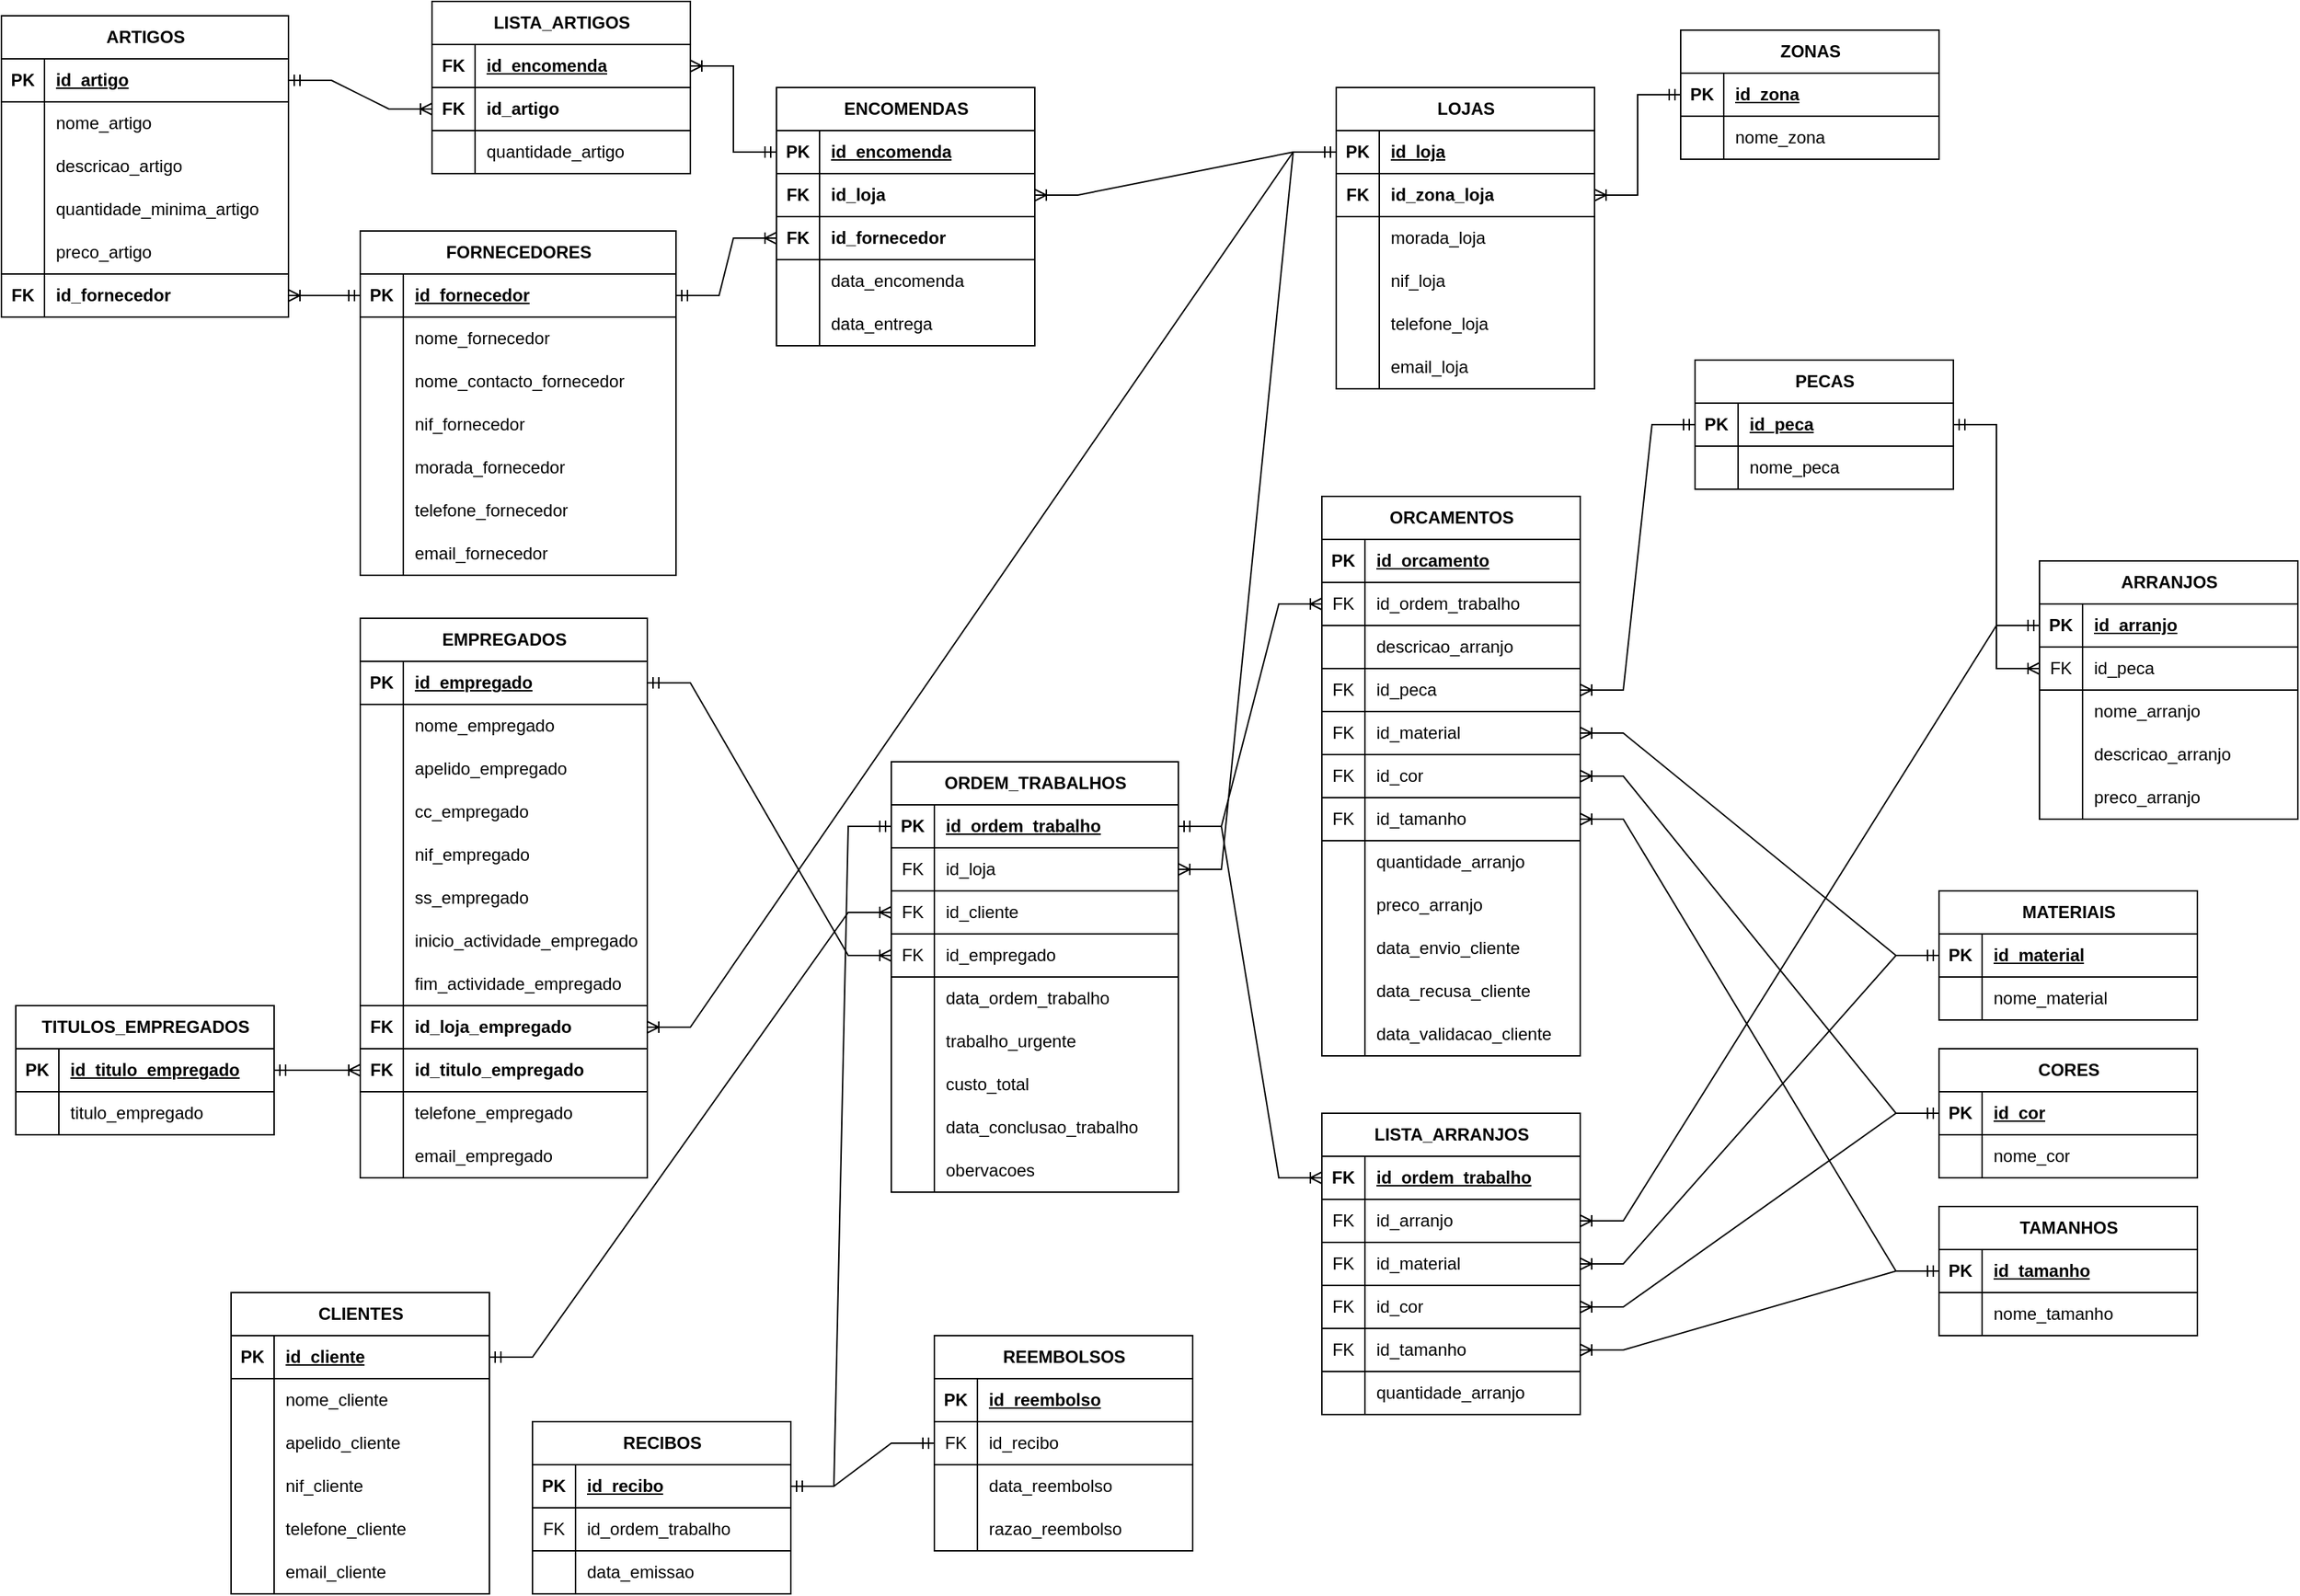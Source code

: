 <mxfile version="21.3.7" type="device">
  <diagram name="Página-1" id="2xYMxAhowUyROeWYmQDi">
    <mxGraphModel dx="2860" dy="1191" grid="0" gridSize="10" guides="1" tooltips="1" connect="1" arrows="1" fold="1" page="0" pageScale="1" pageWidth="827" pageHeight="1169" background="none" math="0" shadow="0">
      <root>
        <mxCell id="0" />
        <mxCell id="1" parent="0" />
        <mxCell id="A8DJxBLqzraDVbGdA-1P-1" value="ZONAS" style="shape=table;startSize=30;container=1;collapsible=1;childLayout=tableLayout;fixedRows=1;rowLines=0;fontStyle=1;align=center;resizeLast=1;html=1;rounded=0;labelBackgroundColor=none;" parent="1" vertex="1">
          <mxGeometry x="370" y="40" width="180" height="90" as="geometry" />
        </mxCell>
        <mxCell id="A8DJxBLqzraDVbGdA-1P-2" value="" style="shape=tableRow;horizontal=0;startSize=0;swimlaneHead=0;swimlaneBody=0;fillColor=none;collapsible=0;dropTarget=0;points=[[0,0.5],[1,0.5]];portConstraint=eastwest;top=0;left=0;right=0;bottom=1;rounded=0;labelBackgroundColor=none;" parent="A8DJxBLqzraDVbGdA-1P-1" vertex="1">
          <mxGeometry y="30" width="180" height="30" as="geometry" />
        </mxCell>
        <mxCell id="A8DJxBLqzraDVbGdA-1P-3" value="PK" style="shape=partialRectangle;connectable=0;fillColor=none;top=0;left=0;bottom=0;right=0;fontStyle=1;overflow=hidden;whiteSpace=wrap;html=1;rounded=0;labelBackgroundColor=none;" parent="A8DJxBLqzraDVbGdA-1P-2" vertex="1">
          <mxGeometry width="30" height="30" as="geometry">
            <mxRectangle width="30" height="30" as="alternateBounds" />
          </mxGeometry>
        </mxCell>
        <mxCell id="A8DJxBLqzraDVbGdA-1P-4" value="id_zona" style="shape=partialRectangle;connectable=0;fillColor=none;top=0;left=0;bottom=0;right=0;align=left;spacingLeft=6;fontStyle=5;overflow=hidden;whiteSpace=wrap;html=1;rounded=0;labelBackgroundColor=none;" parent="A8DJxBLqzraDVbGdA-1P-2" vertex="1">
          <mxGeometry x="30" width="150" height="30" as="geometry">
            <mxRectangle width="150" height="30" as="alternateBounds" />
          </mxGeometry>
        </mxCell>
        <mxCell id="A8DJxBLqzraDVbGdA-1P-5" value="" style="shape=tableRow;horizontal=0;startSize=0;swimlaneHead=0;swimlaneBody=0;fillColor=none;collapsible=0;dropTarget=0;points=[[0,0.5],[1,0.5]];portConstraint=eastwest;top=0;left=0;right=0;bottom=0;rounded=0;labelBackgroundColor=none;" parent="A8DJxBLqzraDVbGdA-1P-1" vertex="1">
          <mxGeometry y="60" width="180" height="30" as="geometry" />
        </mxCell>
        <mxCell id="A8DJxBLqzraDVbGdA-1P-6" value="" style="shape=partialRectangle;connectable=0;fillColor=none;top=0;left=0;bottom=0;right=0;editable=1;overflow=hidden;whiteSpace=wrap;html=1;rounded=0;labelBackgroundColor=none;" parent="A8DJxBLqzraDVbGdA-1P-5" vertex="1">
          <mxGeometry width="30" height="30" as="geometry">
            <mxRectangle width="30" height="30" as="alternateBounds" />
          </mxGeometry>
        </mxCell>
        <mxCell id="A8DJxBLqzraDVbGdA-1P-7" value="nome_zona" style="shape=partialRectangle;connectable=0;fillColor=none;top=0;left=0;bottom=0;right=0;align=left;spacingLeft=6;overflow=hidden;whiteSpace=wrap;html=1;rounded=0;labelBackgroundColor=none;" parent="A8DJxBLqzraDVbGdA-1P-5" vertex="1">
          <mxGeometry x="30" width="150" height="30" as="geometry">
            <mxRectangle width="150" height="30" as="alternateBounds" />
          </mxGeometry>
        </mxCell>
        <mxCell id="A8DJxBLqzraDVbGdA-1P-14" value="LOJAS" style="shape=table;startSize=30;container=1;collapsible=1;childLayout=tableLayout;fixedRows=1;rowLines=0;fontStyle=1;align=center;resizeLast=1;html=1;rounded=0;labelBackgroundColor=none;" parent="1" vertex="1">
          <mxGeometry x="130" y="80" width="180" height="210" as="geometry" />
        </mxCell>
        <mxCell id="A8DJxBLqzraDVbGdA-1P-15" value="" style="shape=tableRow;horizontal=0;startSize=0;swimlaneHead=0;swimlaneBody=0;fillColor=none;collapsible=0;dropTarget=0;points=[[0,0.5],[1,0.5]];portConstraint=eastwest;top=0;left=0;right=0;bottom=1;rounded=0;labelBackgroundColor=none;" parent="A8DJxBLqzraDVbGdA-1P-14" vertex="1">
          <mxGeometry y="30" width="180" height="30" as="geometry" />
        </mxCell>
        <mxCell id="A8DJxBLqzraDVbGdA-1P-16" value="PK" style="shape=partialRectangle;connectable=0;fillColor=none;top=0;left=0;bottom=0;right=0;fontStyle=1;overflow=hidden;whiteSpace=wrap;html=1;rounded=0;labelBackgroundColor=none;" parent="A8DJxBLqzraDVbGdA-1P-15" vertex="1">
          <mxGeometry width="30" height="30" as="geometry">
            <mxRectangle width="30" height="30" as="alternateBounds" />
          </mxGeometry>
        </mxCell>
        <mxCell id="A8DJxBLqzraDVbGdA-1P-17" value="id_loja" style="shape=partialRectangle;connectable=0;fillColor=none;top=0;left=0;bottom=0;right=0;align=left;spacingLeft=6;fontStyle=5;overflow=hidden;whiteSpace=wrap;html=1;rounded=0;labelBackgroundColor=none;" parent="A8DJxBLqzraDVbGdA-1P-15" vertex="1">
          <mxGeometry x="30" width="150" height="30" as="geometry">
            <mxRectangle width="150" height="30" as="alternateBounds" />
          </mxGeometry>
        </mxCell>
        <mxCell id="A8DJxBLqzraDVbGdA-1P-18" value="" style="shape=tableRow;horizontal=0;startSize=0;swimlaneHead=0;swimlaneBody=0;fillColor=none;collapsible=0;dropTarget=0;points=[[0,0.5],[1,0.5]];portConstraint=eastwest;top=0;left=0;right=0;bottom=0;swimlaneLine=1;rounded=0;labelBackgroundColor=none;" parent="A8DJxBLqzraDVbGdA-1P-14" vertex="1">
          <mxGeometry y="60" width="180" height="30" as="geometry" />
        </mxCell>
        <mxCell id="A8DJxBLqzraDVbGdA-1P-19" value="&lt;b&gt;FK&lt;/b&gt;" style="shape=partialRectangle;connectable=0;fillColor=none;top=0;left=0;bottom=1;right=0;editable=1;overflow=hidden;whiteSpace=wrap;html=1;rounded=0;labelBackgroundColor=none;" parent="A8DJxBLqzraDVbGdA-1P-18" vertex="1">
          <mxGeometry width="30" height="30" as="geometry">
            <mxRectangle width="30" height="30" as="alternateBounds" />
          </mxGeometry>
        </mxCell>
        <mxCell id="A8DJxBLqzraDVbGdA-1P-20" value="&lt;b&gt;id_zona_loja&lt;/b&gt;" style="shape=partialRectangle;connectable=0;fillColor=none;top=0;left=0;bottom=1;right=0;align=left;spacingLeft=6;overflow=hidden;whiteSpace=wrap;html=1;rounded=0;labelBackgroundColor=none;" parent="A8DJxBLqzraDVbGdA-1P-18" vertex="1">
          <mxGeometry x="30" width="150" height="30" as="geometry">
            <mxRectangle width="150" height="30" as="alternateBounds" />
          </mxGeometry>
        </mxCell>
        <mxCell id="A8DJxBLqzraDVbGdA-1P-21" value="" style="shape=tableRow;horizontal=0;startSize=0;swimlaneHead=0;swimlaneBody=0;fillColor=none;collapsible=0;dropTarget=0;points=[[0,0.5],[1,0.5]];portConstraint=eastwest;top=0;left=0;right=0;bottom=0;rounded=0;labelBackgroundColor=none;" parent="A8DJxBLqzraDVbGdA-1P-14" vertex="1">
          <mxGeometry y="90" width="180" height="30" as="geometry" />
        </mxCell>
        <mxCell id="A8DJxBLqzraDVbGdA-1P-22" value="" style="shape=partialRectangle;connectable=0;fillColor=none;top=0;left=0;bottom=0;right=0;editable=1;overflow=hidden;whiteSpace=wrap;html=1;rounded=0;labelBackgroundColor=none;" parent="A8DJxBLqzraDVbGdA-1P-21" vertex="1">
          <mxGeometry width="30" height="30" as="geometry">
            <mxRectangle width="30" height="30" as="alternateBounds" />
          </mxGeometry>
        </mxCell>
        <mxCell id="A8DJxBLqzraDVbGdA-1P-23" value="morada_loja" style="shape=partialRectangle;connectable=0;fillColor=none;top=0;left=0;bottom=0;right=0;align=left;spacingLeft=6;overflow=hidden;whiteSpace=wrap;html=1;rounded=0;labelBackgroundColor=none;" parent="A8DJxBLqzraDVbGdA-1P-21" vertex="1">
          <mxGeometry x="30" width="150" height="30" as="geometry">
            <mxRectangle width="150" height="30" as="alternateBounds" />
          </mxGeometry>
        </mxCell>
        <mxCell id="A8DJxBLqzraDVbGdA-1P-24" value="" style="shape=tableRow;horizontal=0;startSize=0;swimlaneHead=0;swimlaneBody=0;fillColor=none;collapsible=0;dropTarget=0;points=[[0,0.5],[1,0.5]];portConstraint=eastwest;top=0;left=0;right=0;bottom=0;rounded=0;labelBackgroundColor=none;" parent="A8DJxBLqzraDVbGdA-1P-14" vertex="1">
          <mxGeometry y="120" width="180" height="30" as="geometry" />
        </mxCell>
        <mxCell id="A8DJxBLqzraDVbGdA-1P-25" value="" style="shape=partialRectangle;connectable=0;fillColor=none;top=0;left=0;bottom=0;right=0;editable=1;overflow=hidden;whiteSpace=wrap;html=1;rounded=0;labelBackgroundColor=none;" parent="A8DJxBLqzraDVbGdA-1P-24" vertex="1">
          <mxGeometry width="30" height="30" as="geometry">
            <mxRectangle width="30" height="30" as="alternateBounds" />
          </mxGeometry>
        </mxCell>
        <mxCell id="A8DJxBLqzraDVbGdA-1P-26" value="nif_loja" style="shape=partialRectangle;connectable=0;fillColor=none;top=0;left=0;bottom=0;right=0;align=left;spacingLeft=6;overflow=hidden;whiteSpace=wrap;html=1;rounded=0;labelBackgroundColor=none;" parent="A8DJxBLqzraDVbGdA-1P-24" vertex="1">
          <mxGeometry x="30" width="150" height="30" as="geometry">
            <mxRectangle width="150" height="30" as="alternateBounds" />
          </mxGeometry>
        </mxCell>
        <mxCell id="A8DJxBLqzraDVbGdA-1P-27" value="" style="shape=tableRow;horizontal=0;startSize=0;swimlaneHead=0;swimlaneBody=0;fillColor=none;collapsible=0;dropTarget=0;points=[[0,0.5],[1,0.5]];portConstraint=eastwest;top=0;left=0;right=0;bottom=0;rounded=0;labelBackgroundColor=none;" parent="A8DJxBLqzraDVbGdA-1P-14" vertex="1">
          <mxGeometry y="150" width="180" height="30" as="geometry" />
        </mxCell>
        <mxCell id="A8DJxBLqzraDVbGdA-1P-28" value="" style="shape=partialRectangle;connectable=0;fillColor=none;top=0;left=0;bottom=0;right=0;editable=1;overflow=hidden;whiteSpace=wrap;html=1;rounded=0;labelBackgroundColor=none;" parent="A8DJxBLqzraDVbGdA-1P-27" vertex="1">
          <mxGeometry width="30" height="30" as="geometry">
            <mxRectangle width="30" height="30" as="alternateBounds" />
          </mxGeometry>
        </mxCell>
        <mxCell id="A8DJxBLqzraDVbGdA-1P-29" value="telefone_loja" style="shape=partialRectangle;connectable=0;fillColor=none;top=0;left=0;bottom=0;right=0;align=left;spacingLeft=6;overflow=hidden;whiteSpace=wrap;html=1;rounded=0;labelBackgroundColor=none;" parent="A8DJxBLqzraDVbGdA-1P-27" vertex="1">
          <mxGeometry x="30" width="150" height="30" as="geometry">
            <mxRectangle width="150" height="30" as="alternateBounds" />
          </mxGeometry>
        </mxCell>
        <mxCell id="A8DJxBLqzraDVbGdA-1P-30" value="" style="shape=tableRow;horizontal=0;startSize=0;swimlaneHead=0;swimlaneBody=0;fillColor=none;collapsible=0;dropTarget=0;points=[[0,0.5],[1,0.5]];portConstraint=eastwest;top=0;left=0;right=0;bottom=0;rounded=0;labelBackgroundColor=none;" parent="A8DJxBLqzraDVbGdA-1P-14" vertex="1">
          <mxGeometry y="180" width="180" height="30" as="geometry" />
        </mxCell>
        <mxCell id="A8DJxBLqzraDVbGdA-1P-31" value="" style="shape=partialRectangle;connectable=0;fillColor=none;top=0;left=0;bottom=0;right=0;editable=1;overflow=hidden;whiteSpace=wrap;html=1;rounded=0;labelBackgroundColor=none;" parent="A8DJxBLqzraDVbGdA-1P-30" vertex="1">
          <mxGeometry width="30" height="30" as="geometry">
            <mxRectangle width="30" height="30" as="alternateBounds" />
          </mxGeometry>
        </mxCell>
        <mxCell id="A8DJxBLqzraDVbGdA-1P-32" value="email_loja" style="shape=partialRectangle;connectable=0;fillColor=none;top=0;left=0;bottom=0;right=0;align=left;spacingLeft=6;overflow=hidden;whiteSpace=wrap;html=1;rounded=0;labelBackgroundColor=none;" parent="A8DJxBLqzraDVbGdA-1P-30" vertex="1">
          <mxGeometry x="30" width="150" height="30" as="geometry">
            <mxRectangle width="150" height="30" as="alternateBounds" />
          </mxGeometry>
        </mxCell>
        <mxCell id="A8DJxBLqzraDVbGdA-1P-53" value="TITULOS_EMPREGADOS" style="shape=table;startSize=30;container=1;collapsible=1;childLayout=tableLayout;fixedRows=1;rowLines=0;fontStyle=1;align=center;resizeLast=1;html=1;rounded=0;labelBackgroundColor=none;" parent="1" vertex="1">
          <mxGeometry x="-790" y="720" width="180" height="90" as="geometry" />
        </mxCell>
        <mxCell id="A8DJxBLqzraDVbGdA-1P-54" value="" style="shape=tableRow;horizontal=0;startSize=0;swimlaneHead=0;swimlaneBody=0;fillColor=none;collapsible=0;dropTarget=0;points=[[0,0.5],[1,0.5]];portConstraint=eastwest;top=0;left=0;right=0;bottom=1;rounded=0;labelBackgroundColor=none;" parent="A8DJxBLqzraDVbGdA-1P-53" vertex="1">
          <mxGeometry y="30" width="180" height="30" as="geometry" />
        </mxCell>
        <mxCell id="A8DJxBLqzraDVbGdA-1P-55" value="PK" style="shape=partialRectangle;connectable=0;fillColor=none;top=0;left=0;bottom=0;right=0;fontStyle=1;overflow=hidden;whiteSpace=wrap;html=1;rounded=0;labelBackgroundColor=none;" parent="A8DJxBLqzraDVbGdA-1P-54" vertex="1">
          <mxGeometry width="30" height="30" as="geometry">
            <mxRectangle width="30" height="30" as="alternateBounds" />
          </mxGeometry>
        </mxCell>
        <mxCell id="A8DJxBLqzraDVbGdA-1P-56" value="id_titulo_empregado" style="shape=partialRectangle;connectable=0;fillColor=none;top=0;left=0;bottom=0;right=0;align=left;spacingLeft=6;fontStyle=5;overflow=hidden;whiteSpace=wrap;html=1;rounded=0;labelBackgroundColor=none;" parent="A8DJxBLqzraDVbGdA-1P-54" vertex="1">
          <mxGeometry x="30" width="150" height="30" as="geometry">
            <mxRectangle width="150" height="30" as="alternateBounds" />
          </mxGeometry>
        </mxCell>
        <mxCell id="A8DJxBLqzraDVbGdA-1P-57" value="" style="shape=tableRow;horizontal=0;startSize=0;swimlaneHead=0;swimlaneBody=0;fillColor=none;collapsible=0;dropTarget=0;points=[[0,0.5],[1,0.5]];portConstraint=eastwest;top=0;left=0;right=0;bottom=0;rounded=0;labelBackgroundColor=none;" parent="A8DJxBLqzraDVbGdA-1P-53" vertex="1">
          <mxGeometry y="60" width="180" height="30" as="geometry" />
        </mxCell>
        <mxCell id="A8DJxBLqzraDVbGdA-1P-58" value="" style="shape=partialRectangle;connectable=0;fillColor=none;top=0;left=0;bottom=0;right=0;editable=1;overflow=hidden;whiteSpace=wrap;html=1;rounded=0;labelBackgroundColor=none;" parent="A8DJxBLqzraDVbGdA-1P-57" vertex="1">
          <mxGeometry width="30" height="30" as="geometry">
            <mxRectangle width="30" height="30" as="alternateBounds" />
          </mxGeometry>
        </mxCell>
        <mxCell id="A8DJxBLqzraDVbGdA-1P-59" value="titulo_empregado" style="shape=partialRectangle;connectable=0;fillColor=none;top=0;left=0;bottom=0;right=0;align=left;spacingLeft=6;overflow=hidden;whiteSpace=wrap;html=1;rounded=0;labelBackgroundColor=none;" parent="A8DJxBLqzraDVbGdA-1P-57" vertex="1">
          <mxGeometry x="30" width="150" height="30" as="geometry">
            <mxRectangle width="150" height="30" as="alternateBounds" />
          </mxGeometry>
        </mxCell>
        <mxCell id="A8DJxBLqzraDVbGdA-1P-66" value="EMPREGADOS" style="shape=table;startSize=30;container=1;collapsible=1;childLayout=tableLayout;fixedRows=1;rowLines=0;fontStyle=1;align=center;resizeLast=1;html=1;rounded=0;labelBackgroundColor=none;" parent="1" vertex="1">
          <mxGeometry x="-550" y="450" width="200" height="390" as="geometry" />
        </mxCell>
        <mxCell id="A8DJxBLqzraDVbGdA-1P-67" value="" style="shape=tableRow;horizontal=0;startSize=0;swimlaneHead=0;swimlaneBody=0;fillColor=none;collapsible=0;dropTarget=0;points=[[0,0.5],[1,0.5]];portConstraint=eastwest;top=0;left=0;right=0;bottom=1;rounded=0;labelBackgroundColor=none;" parent="A8DJxBLqzraDVbGdA-1P-66" vertex="1">
          <mxGeometry y="30" width="200" height="30" as="geometry" />
        </mxCell>
        <mxCell id="A8DJxBLqzraDVbGdA-1P-68" value="PK" style="shape=partialRectangle;connectable=0;fillColor=none;top=0;left=0;bottom=0;right=0;fontStyle=1;overflow=hidden;whiteSpace=wrap;html=1;rounded=0;labelBackgroundColor=none;" parent="A8DJxBLqzraDVbGdA-1P-67" vertex="1">
          <mxGeometry width="30" height="30" as="geometry">
            <mxRectangle width="30" height="30" as="alternateBounds" />
          </mxGeometry>
        </mxCell>
        <mxCell id="A8DJxBLqzraDVbGdA-1P-69" value="id_empregado" style="shape=partialRectangle;connectable=0;fillColor=none;top=0;left=0;bottom=0;right=0;align=left;spacingLeft=6;fontStyle=5;overflow=hidden;whiteSpace=wrap;html=1;rounded=0;labelBackgroundColor=none;" parent="A8DJxBLqzraDVbGdA-1P-67" vertex="1">
          <mxGeometry x="30" width="170" height="30" as="geometry">
            <mxRectangle width="170" height="30" as="alternateBounds" />
          </mxGeometry>
        </mxCell>
        <mxCell id="A8DJxBLqzraDVbGdA-1P-70" value="" style="shape=tableRow;horizontal=0;startSize=0;swimlaneHead=0;swimlaneBody=0;fillColor=none;collapsible=0;dropTarget=0;points=[[0,0.5],[1,0.5]];portConstraint=eastwest;top=0;left=0;right=0;bottom=0;rounded=0;labelBackgroundColor=none;" parent="A8DJxBLqzraDVbGdA-1P-66" vertex="1">
          <mxGeometry y="60" width="200" height="30" as="geometry" />
        </mxCell>
        <mxCell id="A8DJxBLqzraDVbGdA-1P-71" value="" style="shape=partialRectangle;connectable=0;fillColor=none;top=0;left=0;bottom=0;right=0;editable=1;overflow=hidden;whiteSpace=wrap;html=1;rounded=0;labelBackgroundColor=none;" parent="A8DJxBLqzraDVbGdA-1P-70" vertex="1">
          <mxGeometry width="30" height="30" as="geometry">
            <mxRectangle width="30" height="30" as="alternateBounds" />
          </mxGeometry>
        </mxCell>
        <mxCell id="A8DJxBLqzraDVbGdA-1P-72" value="nome_empregado" style="shape=partialRectangle;connectable=0;fillColor=none;top=0;left=0;bottom=0;right=0;align=left;spacingLeft=6;overflow=hidden;whiteSpace=wrap;html=1;rounded=0;labelBackgroundColor=none;" parent="A8DJxBLqzraDVbGdA-1P-70" vertex="1">
          <mxGeometry x="30" width="170" height="30" as="geometry">
            <mxRectangle width="170" height="30" as="alternateBounds" />
          </mxGeometry>
        </mxCell>
        <mxCell id="A8DJxBLqzraDVbGdA-1P-73" value="" style="shape=tableRow;horizontal=0;startSize=0;swimlaneHead=0;swimlaneBody=0;fillColor=none;collapsible=0;dropTarget=0;points=[[0,0.5],[1,0.5]];portConstraint=eastwest;top=0;left=0;right=0;bottom=0;rounded=0;labelBackgroundColor=none;" parent="A8DJxBLqzraDVbGdA-1P-66" vertex="1">
          <mxGeometry y="90" width="200" height="30" as="geometry" />
        </mxCell>
        <mxCell id="A8DJxBLqzraDVbGdA-1P-74" value="" style="shape=partialRectangle;connectable=0;fillColor=none;top=0;left=0;bottom=0;right=0;editable=1;overflow=hidden;whiteSpace=wrap;html=1;rounded=0;labelBackgroundColor=none;" parent="A8DJxBLqzraDVbGdA-1P-73" vertex="1">
          <mxGeometry width="30" height="30" as="geometry">
            <mxRectangle width="30" height="30" as="alternateBounds" />
          </mxGeometry>
        </mxCell>
        <mxCell id="A8DJxBLqzraDVbGdA-1P-75" value="apelido_empregado" style="shape=partialRectangle;connectable=0;fillColor=none;top=0;left=0;bottom=0;right=0;align=left;spacingLeft=6;overflow=hidden;whiteSpace=wrap;html=1;rounded=0;labelBackgroundColor=none;" parent="A8DJxBLqzraDVbGdA-1P-73" vertex="1">
          <mxGeometry x="30" width="170" height="30" as="geometry">
            <mxRectangle width="170" height="30" as="alternateBounds" />
          </mxGeometry>
        </mxCell>
        <mxCell id="A8DJxBLqzraDVbGdA-1P-76" value="" style="shape=tableRow;horizontal=0;startSize=0;swimlaneHead=0;swimlaneBody=0;fillColor=none;collapsible=0;dropTarget=0;points=[[0,0.5],[1,0.5]];portConstraint=eastwest;top=0;left=0;right=0;bottom=0;rounded=0;labelBackgroundColor=none;" parent="A8DJxBLqzraDVbGdA-1P-66" vertex="1">
          <mxGeometry y="120" width="200" height="30" as="geometry" />
        </mxCell>
        <mxCell id="A8DJxBLqzraDVbGdA-1P-77" value="" style="shape=partialRectangle;connectable=0;fillColor=none;top=0;left=0;bottom=0;right=0;editable=1;overflow=hidden;whiteSpace=wrap;html=1;rounded=0;labelBackgroundColor=none;" parent="A8DJxBLqzraDVbGdA-1P-76" vertex="1">
          <mxGeometry width="30" height="30" as="geometry">
            <mxRectangle width="30" height="30" as="alternateBounds" />
          </mxGeometry>
        </mxCell>
        <mxCell id="A8DJxBLqzraDVbGdA-1P-78" value="cc_empregado" style="shape=partialRectangle;connectable=0;fillColor=none;top=0;left=0;bottom=0;right=0;align=left;spacingLeft=6;overflow=hidden;whiteSpace=wrap;html=1;rounded=0;labelBackgroundColor=none;" parent="A8DJxBLqzraDVbGdA-1P-76" vertex="1">
          <mxGeometry x="30" width="170" height="30" as="geometry">
            <mxRectangle width="170" height="30" as="alternateBounds" />
          </mxGeometry>
        </mxCell>
        <mxCell id="A8DJxBLqzraDVbGdA-1P-79" value="" style="shape=tableRow;horizontal=0;startSize=0;swimlaneHead=0;swimlaneBody=0;fillColor=none;collapsible=0;dropTarget=0;points=[[0,0.5],[1,0.5]];portConstraint=eastwest;top=0;left=0;right=0;bottom=0;rounded=0;labelBackgroundColor=none;" parent="A8DJxBLqzraDVbGdA-1P-66" vertex="1">
          <mxGeometry y="150" width="200" height="30" as="geometry" />
        </mxCell>
        <mxCell id="A8DJxBLqzraDVbGdA-1P-80" value="" style="shape=partialRectangle;connectable=0;fillColor=none;top=0;left=0;bottom=0;right=0;editable=1;overflow=hidden;whiteSpace=wrap;html=1;rounded=0;labelBackgroundColor=none;" parent="A8DJxBLqzraDVbGdA-1P-79" vertex="1">
          <mxGeometry width="30" height="30" as="geometry">
            <mxRectangle width="30" height="30" as="alternateBounds" />
          </mxGeometry>
        </mxCell>
        <mxCell id="A8DJxBLqzraDVbGdA-1P-81" value="nif_empregado" style="shape=partialRectangle;connectable=0;fillColor=none;top=0;left=0;bottom=0;right=0;align=left;spacingLeft=6;overflow=hidden;whiteSpace=wrap;html=1;rounded=0;labelBackgroundColor=none;" parent="A8DJxBLqzraDVbGdA-1P-79" vertex="1">
          <mxGeometry x="30" width="170" height="30" as="geometry">
            <mxRectangle width="170" height="30" as="alternateBounds" />
          </mxGeometry>
        </mxCell>
        <mxCell id="A8DJxBLqzraDVbGdA-1P-82" value="" style="shape=tableRow;horizontal=0;startSize=0;swimlaneHead=0;swimlaneBody=0;fillColor=none;collapsible=0;dropTarget=0;points=[[0,0.5],[1,0.5]];portConstraint=eastwest;top=0;left=0;right=0;bottom=0;rounded=0;labelBackgroundColor=none;" parent="A8DJxBLqzraDVbGdA-1P-66" vertex="1">
          <mxGeometry y="180" width="200" height="30" as="geometry" />
        </mxCell>
        <mxCell id="A8DJxBLqzraDVbGdA-1P-83" value="" style="shape=partialRectangle;connectable=0;fillColor=none;top=0;left=0;bottom=0;right=0;editable=1;overflow=hidden;whiteSpace=wrap;html=1;rounded=0;labelBackgroundColor=none;" parent="A8DJxBLqzraDVbGdA-1P-82" vertex="1">
          <mxGeometry width="30" height="30" as="geometry">
            <mxRectangle width="30" height="30" as="alternateBounds" />
          </mxGeometry>
        </mxCell>
        <mxCell id="A8DJxBLqzraDVbGdA-1P-84" value="ss_empregado" style="shape=partialRectangle;connectable=0;fillColor=none;top=0;left=0;bottom=0;right=0;align=left;spacingLeft=6;overflow=hidden;whiteSpace=wrap;html=1;rounded=0;labelBackgroundColor=none;" parent="A8DJxBLqzraDVbGdA-1P-82" vertex="1">
          <mxGeometry x="30" width="170" height="30" as="geometry">
            <mxRectangle width="170" height="30" as="alternateBounds" />
          </mxGeometry>
        </mxCell>
        <mxCell id="A8DJxBLqzraDVbGdA-1P-85" value="" style="shape=tableRow;horizontal=0;startSize=0;swimlaneHead=0;swimlaneBody=0;fillColor=none;collapsible=0;dropTarget=0;points=[[0,0.5],[1,0.5]];portConstraint=eastwest;top=0;left=0;right=0;bottom=0;rounded=0;labelBackgroundColor=none;" parent="A8DJxBLqzraDVbGdA-1P-66" vertex="1">
          <mxGeometry y="210" width="200" height="30" as="geometry" />
        </mxCell>
        <mxCell id="A8DJxBLqzraDVbGdA-1P-86" value="" style="shape=partialRectangle;connectable=0;fillColor=none;top=0;left=0;bottom=0;right=0;editable=1;overflow=hidden;whiteSpace=wrap;html=1;rounded=0;labelBackgroundColor=none;" parent="A8DJxBLqzraDVbGdA-1P-85" vertex="1">
          <mxGeometry width="30" height="30" as="geometry">
            <mxRectangle width="30" height="30" as="alternateBounds" />
          </mxGeometry>
        </mxCell>
        <mxCell id="A8DJxBLqzraDVbGdA-1P-87" value="inicio_actividade_empregado" style="shape=partialRectangle;connectable=0;fillColor=none;top=0;left=0;bottom=0;right=0;align=left;spacingLeft=6;overflow=hidden;whiteSpace=wrap;html=1;rounded=0;labelBackgroundColor=none;" parent="A8DJxBLqzraDVbGdA-1P-85" vertex="1">
          <mxGeometry x="30" width="170" height="30" as="geometry">
            <mxRectangle width="170" height="30" as="alternateBounds" />
          </mxGeometry>
        </mxCell>
        <mxCell id="A8DJxBLqzraDVbGdA-1P-88" value="" style="shape=tableRow;horizontal=0;startSize=0;swimlaneHead=0;swimlaneBody=0;fillColor=none;collapsible=0;dropTarget=0;points=[[0,0.5],[1,0.5]];portConstraint=eastwest;top=0;left=0;right=0;bottom=0;rounded=0;labelBackgroundColor=none;" parent="A8DJxBLqzraDVbGdA-1P-66" vertex="1">
          <mxGeometry y="240" width="200" height="30" as="geometry" />
        </mxCell>
        <mxCell id="A8DJxBLqzraDVbGdA-1P-89" value="" style="shape=partialRectangle;connectable=0;fillColor=none;top=0;left=0;bottom=0;right=0;editable=1;overflow=hidden;whiteSpace=wrap;html=1;rounded=0;labelBackgroundColor=none;" parent="A8DJxBLqzraDVbGdA-1P-88" vertex="1">
          <mxGeometry width="30" height="30" as="geometry">
            <mxRectangle width="30" height="30" as="alternateBounds" />
          </mxGeometry>
        </mxCell>
        <mxCell id="A8DJxBLqzraDVbGdA-1P-90" value="fim_actividade_empregado" style="shape=partialRectangle;connectable=0;fillColor=none;top=0;left=0;bottom=0;right=0;align=left;spacingLeft=6;overflow=hidden;whiteSpace=wrap;html=1;rounded=0;labelBackgroundColor=none;" parent="A8DJxBLqzraDVbGdA-1P-88" vertex="1">
          <mxGeometry x="30" width="170" height="30" as="geometry">
            <mxRectangle width="170" height="30" as="alternateBounds" />
          </mxGeometry>
        </mxCell>
        <mxCell id="A8DJxBLqzraDVbGdA-1P-91" value="" style="shape=tableRow;horizontal=0;startSize=0;swimlaneHead=0;swimlaneBody=0;fillColor=none;collapsible=0;dropTarget=0;points=[[0,0.5],[1,0.5]];portConstraint=eastwest;top=0;left=0;right=0;bottom=0;rounded=0;labelBackgroundColor=none;" parent="A8DJxBLqzraDVbGdA-1P-66" vertex="1">
          <mxGeometry y="270" width="200" height="30" as="geometry" />
        </mxCell>
        <mxCell id="A8DJxBLqzraDVbGdA-1P-92" value="&lt;b&gt;FK&lt;/b&gt;" style="shape=partialRectangle;connectable=0;fillColor=none;top=1;left=0;bottom=1;right=0;editable=1;overflow=hidden;whiteSpace=wrap;html=1;rounded=0;labelBackgroundColor=none;" parent="A8DJxBLqzraDVbGdA-1P-91" vertex="1">
          <mxGeometry width="30" height="30" as="geometry">
            <mxRectangle width="30" height="30" as="alternateBounds" />
          </mxGeometry>
        </mxCell>
        <mxCell id="A8DJxBLqzraDVbGdA-1P-93" value="&lt;b&gt;id_loja_empregado&lt;/b&gt;" style="shape=partialRectangle;connectable=0;fillColor=none;top=1;left=0;bottom=1;right=0;align=left;spacingLeft=6;overflow=hidden;whiteSpace=wrap;html=1;rounded=0;labelBackgroundColor=none;" parent="A8DJxBLqzraDVbGdA-1P-91" vertex="1">
          <mxGeometry x="30" width="170" height="30" as="geometry">
            <mxRectangle width="170" height="30" as="alternateBounds" />
          </mxGeometry>
        </mxCell>
        <mxCell id="A8DJxBLqzraDVbGdA-1P-94" value="" style="shape=tableRow;horizontal=0;startSize=0;swimlaneHead=0;swimlaneBody=0;fillColor=none;collapsible=0;dropTarget=0;points=[[0,0.5],[1,0.5]];portConstraint=eastwest;top=0;left=0;right=0;bottom=0;rounded=0;labelBackgroundColor=none;" parent="A8DJxBLqzraDVbGdA-1P-66" vertex="1">
          <mxGeometry y="300" width="200" height="30" as="geometry" />
        </mxCell>
        <mxCell id="A8DJxBLqzraDVbGdA-1P-95" value="&lt;b&gt;FK&lt;/b&gt;" style="shape=partialRectangle;connectable=0;fillColor=none;top=0;left=0;bottom=1;right=0;editable=1;overflow=hidden;whiteSpace=wrap;html=1;rounded=0;labelBackgroundColor=none;" parent="A8DJxBLqzraDVbGdA-1P-94" vertex="1">
          <mxGeometry width="30" height="30" as="geometry">
            <mxRectangle width="30" height="30" as="alternateBounds" />
          </mxGeometry>
        </mxCell>
        <mxCell id="A8DJxBLqzraDVbGdA-1P-96" value="&lt;b&gt;id_titulo_empregado&lt;/b&gt;" style="shape=partialRectangle;connectable=0;fillColor=none;top=0;left=0;bottom=1;right=0;align=left;spacingLeft=6;overflow=hidden;whiteSpace=wrap;html=1;rounded=0;labelBackgroundColor=none;" parent="A8DJxBLqzraDVbGdA-1P-94" vertex="1">
          <mxGeometry x="30" width="170" height="30" as="geometry">
            <mxRectangle width="170" height="30" as="alternateBounds" />
          </mxGeometry>
        </mxCell>
        <mxCell id="A8DJxBLqzraDVbGdA-1P-97" value="" style="shape=tableRow;horizontal=0;startSize=0;swimlaneHead=0;swimlaneBody=0;fillColor=none;collapsible=0;dropTarget=0;points=[[0,0.5],[1,0.5]];portConstraint=eastwest;top=0;left=0;right=0;bottom=0;rounded=0;labelBackgroundColor=none;" parent="A8DJxBLqzraDVbGdA-1P-66" vertex="1">
          <mxGeometry y="330" width="200" height="30" as="geometry" />
        </mxCell>
        <mxCell id="A8DJxBLqzraDVbGdA-1P-98" value="" style="shape=partialRectangle;connectable=0;fillColor=none;top=0;left=0;bottom=0;right=0;editable=1;overflow=hidden;whiteSpace=wrap;html=1;rounded=0;labelBackgroundColor=none;" parent="A8DJxBLqzraDVbGdA-1P-97" vertex="1">
          <mxGeometry width="30" height="30" as="geometry">
            <mxRectangle width="30" height="30" as="alternateBounds" />
          </mxGeometry>
        </mxCell>
        <mxCell id="A8DJxBLqzraDVbGdA-1P-99" value="telefone_empregado" style="shape=partialRectangle;connectable=0;fillColor=none;top=0;left=0;bottom=0;right=0;align=left;spacingLeft=6;overflow=hidden;whiteSpace=wrap;html=1;rounded=0;labelBackgroundColor=none;" parent="A8DJxBLqzraDVbGdA-1P-97" vertex="1">
          <mxGeometry x="30" width="170" height="30" as="geometry">
            <mxRectangle width="170" height="30" as="alternateBounds" />
          </mxGeometry>
        </mxCell>
        <mxCell id="A8DJxBLqzraDVbGdA-1P-100" value="" style="shape=tableRow;horizontal=0;startSize=0;swimlaneHead=0;swimlaneBody=0;fillColor=none;collapsible=0;dropTarget=0;points=[[0,0.5],[1,0.5]];portConstraint=eastwest;top=0;left=0;right=0;bottom=0;rounded=0;labelBackgroundColor=none;" parent="A8DJxBLqzraDVbGdA-1P-66" vertex="1">
          <mxGeometry y="360" width="200" height="30" as="geometry" />
        </mxCell>
        <mxCell id="A8DJxBLqzraDVbGdA-1P-101" value="" style="shape=partialRectangle;connectable=0;fillColor=none;top=0;left=0;bottom=0;right=0;editable=1;overflow=hidden;whiteSpace=wrap;html=1;rounded=0;labelBackgroundColor=none;" parent="A8DJxBLqzraDVbGdA-1P-100" vertex="1">
          <mxGeometry width="30" height="30" as="geometry">
            <mxRectangle width="30" height="30" as="alternateBounds" />
          </mxGeometry>
        </mxCell>
        <mxCell id="A8DJxBLqzraDVbGdA-1P-102" value="email_empregado" style="shape=partialRectangle;connectable=0;fillColor=none;top=0;left=0;bottom=0;right=0;align=left;spacingLeft=6;overflow=hidden;whiteSpace=wrap;html=1;rounded=0;labelBackgroundColor=none;" parent="A8DJxBLqzraDVbGdA-1P-100" vertex="1">
          <mxGeometry x="30" width="170" height="30" as="geometry">
            <mxRectangle width="170" height="30" as="alternateBounds" />
          </mxGeometry>
        </mxCell>
        <mxCell id="A8DJxBLqzraDVbGdA-1P-103" value="" style="edgeStyle=entityRelationEdgeStyle;fontSize=12;html=1;endArrow=ERoneToMany;startArrow=ERmandOne;rounded=0;exitX=1;exitY=0.5;exitDx=0;exitDy=0;labelBackgroundColor=none;fontColor=default;" parent="1" source="A8DJxBLqzraDVbGdA-1P-54" target="A8DJxBLqzraDVbGdA-1P-94" edge="1">
          <mxGeometry width="100" height="100" relative="1" as="geometry">
            <mxPoint x="590" y="565" as="sourcePoint" />
            <mxPoint x="180" y="420" as="targetPoint" />
          </mxGeometry>
        </mxCell>
        <mxCell id="A8DJxBLqzraDVbGdA-1P-104" value="" style="edgeStyle=entityRelationEdgeStyle;fontSize=12;html=1;endArrow=ERoneToMany;startArrow=ERmandOne;rounded=0;exitX=0;exitY=0.5;exitDx=0;exitDy=0;labelBackgroundColor=none;fontColor=default;" parent="1" source="A8DJxBLqzraDVbGdA-1P-15" target="A8DJxBLqzraDVbGdA-1P-91" edge="1">
          <mxGeometry width="100" height="100" relative="1" as="geometry">
            <mxPoint x="200" y="490" as="sourcePoint" />
            <mxPoint x="380" y="330" as="targetPoint" />
          </mxGeometry>
        </mxCell>
        <mxCell id="A8DJxBLqzraDVbGdA-1P-105" value="PECAS" style="shape=table;startSize=30;container=1;collapsible=1;childLayout=tableLayout;fixedRows=1;rowLines=0;fontStyle=1;align=center;resizeLast=1;html=1;rounded=0;labelBackgroundColor=none;" parent="1" vertex="1">
          <mxGeometry x="380" y="270" width="180" height="90" as="geometry" />
        </mxCell>
        <mxCell id="A8DJxBLqzraDVbGdA-1P-106" value="" style="shape=tableRow;horizontal=0;startSize=0;swimlaneHead=0;swimlaneBody=0;fillColor=none;collapsible=0;dropTarget=0;points=[[0,0.5],[1,0.5]];portConstraint=eastwest;top=0;left=0;right=0;bottom=1;rounded=0;labelBackgroundColor=none;" parent="A8DJxBLqzraDVbGdA-1P-105" vertex="1">
          <mxGeometry y="30" width="180" height="30" as="geometry" />
        </mxCell>
        <mxCell id="A8DJxBLqzraDVbGdA-1P-107" value="PK" style="shape=partialRectangle;connectable=0;fillColor=none;top=0;left=0;bottom=0;right=0;fontStyle=1;overflow=hidden;whiteSpace=wrap;html=1;rounded=0;labelBackgroundColor=none;" parent="A8DJxBLqzraDVbGdA-1P-106" vertex="1">
          <mxGeometry width="30" height="30" as="geometry">
            <mxRectangle width="30" height="30" as="alternateBounds" />
          </mxGeometry>
        </mxCell>
        <mxCell id="A8DJxBLqzraDVbGdA-1P-108" value="id_peca" style="shape=partialRectangle;connectable=0;fillColor=none;top=0;left=0;bottom=0;right=0;align=left;spacingLeft=6;fontStyle=5;overflow=hidden;whiteSpace=wrap;html=1;rounded=0;labelBackgroundColor=none;" parent="A8DJxBLqzraDVbGdA-1P-106" vertex="1">
          <mxGeometry x="30" width="150" height="30" as="geometry">
            <mxRectangle width="150" height="30" as="alternateBounds" />
          </mxGeometry>
        </mxCell>
        <mxCell id="A8DJxBLqzraDVbGdA-1P-109" value="" style="shape=tableRow;horizontal=0;startSize=0;swimlaneHead=0;swimlaneBody=0;fillColor=none;collapsible=0;dropTarget=0;points=[[0,0.5],[1,0.5]];portConstraint=eastwest;top=0;left=0;right=0;bottom=0;rounded=0;labelBackgroundColor=none;" parent="A8DJxBLqzraDVbGdA-1P-105" vertex="1">
          <mxGeometry y="60" width="180" height="30" as="geometry" />
        </mxCell>
        <mxCell id="A8DJxBLqzraDVbGdA-1P-110" value="" style="shape=partialRectangle;connectable=0;fillColor=none;top=0;left=0;bottom=0;right=0;editable=1;overflow=hidden;whiteSpace=wrap;html=1;rounded=0;labelBackgroundColor=none;" parent="A8DJxBLqzraDVbGdA-1P-109" vertex="1">
          <mxGeometry width="30" height="30" as="geometry">
            <mxRectangle width="30" height="30" as="alternateBounds" />
          </mxGeometry>
        </mxCell>
        <mxCell id="A8DJxBLqzraDVbGdA-1P-111" value="nome_peca" style="shape=partialRectangle;connectable=0;fillColor=none;top=0;left=0;bottom=0;right=0;align=left;spacingLeft=6;overflow=hidden;whiteSpace=wrap;html=1;rounded=0;labelBackgroundColor=none;" parent="A8DJxBLqzraDVbGdA-1P-109" vertex="1">
          <mxGeometry x="30" width="150" height="30" as="geometry">
            <mxRectangle width="150" height="30" as="alternateBounds" />
          </mxGeometry>
        </mxCell>
        <mxCell id="A8DJxBLqzraDVbGdA-1P-112" value="MATERIAIS" style="shape=table;startSize=30;container=1;collapsible=1;childLayout=tableLayout;fixedRows=1;rowLines=0;fontStyle=1;align=center;resizeLast=1;html=1;rounded=0;labelBackgroundColor=none;" parent="1" vertex="1">
          <mxGeometry x="550" y="640" width="180" height="90" as="geometry" />
        </mxCell>
        <mxCell id="A8DJxBLqzraDVbGdA-1P-113" value="" style="shape=tableRow;horizontal=0;startSize=0;swimlaneHead=0;swimlaneBody=0;fillColor=none;collapsible=0;dropTarget=0;points=[[0,0.5],[1,0.5]];portConstraint=eastwest;top=0;left=0;right=0;bottom=1;rounded=0;labelBackgroundColor=none;" parent="A8DJxBLqzraDVbGdA-1P-112" vertex="1">
          <mxGeometry y="30" width="180" height="30" as="geometry" />
        </mxCell>
        <mxCell id="A8DJxBLqzraDVbGdA-1P-114" value="PK" style="shape=partialRectangle;connectable=0;fillColor=none;top=0;left=0;bottom=0;right=0;fontStyle=1;overflow=hidden;whiteSpace=wrap;html=1;rounded=0;labelBackgroundColor=none;" parent="A8DJxBLqzraDVbGdA-1P-113" vertex="1">
          <mxGeometry width="30" height="30" as="geometry">
            <mxRectangle width="30" height="30" as="alternateBounds" />
          </mxGeometry>
        </mxCell>
        <mxCell id="A8DJxBLqzraDVbGdA-1P-115" value="id_material" style="shape=partialRectangle;connectable=0;fillColor=none;top=0;left=0;bottom=0;right=0;align=left;spacingLeft=6;fontStyle=5;overflow=hidden;whiteSpace=wrap;html=1;rounded=0;labelBackgroundColor=none;" parent="A8DJxBLqzraDVbGdA-1P-113" vertex="1">
          <mxGeometry x="30" width="150" height="30" as="geometry">
            <mxRectangle width="150" height="30" as="alternateBounds" />
          </mxGeometry>
        </mxCell>
        <mxCell id="A8DJxBLqzraDVbGdA-1P-116" value="" style="shape=tableRow;horizontal=0;startSize=0;swimlaneHead=0;swimlaneBody=0;fillColor=none;collapsible=0;dropTarget=0;points=[[0,0.5],[1,0.5]];portConstraint=eastwest;top=0;left=0;right=0;bottom=0;rounded=0;labelBackgroundColor=none;" parent="A8DJxBLqzraDVbGdA-1P-112" vertex="1">
          <mxGeometry y="60" width="180" height="30" as="geometry" />
        </mxCell>
        <mxCell id="A8DJxBLqzraDVbGdA-1P-117" value="" style="shape=partialRectangle;connectable=0;fillColor=none;top=0;left=0;bottom=0;right=0;editable=1;overflow=hidden;whiteSpace=wrap;html=1;rounded=0;labelBackgroundColor=none;" parent="A8DJxBLqzraDVbGdA-1P-116" vertex="1">
          <mxGeometry width="30" height="30" as="geometry">
            <mxRectangle width="30" height="30" as="alternateBounds" />
          </mxGeometry>
        </mxCell>
        <mxCell id="A8DJxBLqzraDVbGdA-1P-118" value="nome_material" style="shape=partialRectangle;connectable=0;fillColor=none;top=0;left=0;bottom=0;right=0;align=left;spacingLeft=6;overflow=hidden;whiteSpace=wrap;html=1;rounded=0;labelBackgroundColor=none;" parent="A8DJxBLqzraDVbGdA-1P-116" vertex="1">
          <mxGeometry x="30" width="150" height="30" as="geometry">
            <mxRectangle width="150" height="30" as="alternateBounds" />
          </mxGeometry>
        </mxCell>
        <mxCell id="dBHiywDLrl_AwtcwD5L1-1" value="TAMANHOS" style="shape=table;startSize=30;container=1;collapsible=1;childLayout=tableLayout;fixedRows=1;rowLines=0;fontStyle=1;align=center;resizeLast=1;html=1;rounded=0;labelBackgroundColor=none;" parent="1" vertex="1">
          <mxGeometry x="550" y="860" width="180" height="90" as="geometry" />
        </mxCell>
        <mxCell id="dBHiywDLrl_AwtcwD5L1-2" value="" style="shape=tableRow;horizontal=0;startSize=0;swimlaneHead=0;swimlaneBody=0;fillColor=none;collapsible=0;dropTarget=0;points=[[0,0.5],[1,0.5]];portConstraint=eastwest;top=0;left=0;right=0;bottom=1;rounded=0;labelBackgroundColor=none;" parent="dBHiywDLrl_AwtcwD5L1-1" vertex="1">
          <mxGeometry y="30" width="180" height="30" as="geometry" />
        </mxCell>
        <mxCell id="dBHiywDLrl_AwtcwD5L1-3" value="PK" style="shape=partialRectangle;connectable=0;fillColor=none;top=0;left=0;bottom=0;right=0;fontStyle=1;overflow=hidden;whiteSpace=wrap;html=1;rounded=0;labelBackgroundColor=none;" parent="dBHiywDLrl_AwtcwD5L1-2" vertex="1">
          <mxGeometry width="30" height="30" as="geometry">
            <mxRectangle width="30" height="30" as="alternateBounds" />
          </mxGeometry>
        </mxCell>
        <mxCell id="dBHiywDLrl_AwtcwD5L1-4" value="id_tamanho" style="shape=partialRectangle;connectable=0;fillColor=none;top=0;left=0;bottom=0;right=0;align=left;spacingLeft=6;fontStyle=5;overflow=hidden;whiteSpace=wrap;html=1;rounded=0;labelBackgroundColor=none;" parent="dBHiywDLrl_AwtcwD5L1-2" vertex="1">
          <mxGeometry x="30" width="150" height="30" as="geometry">
            <mxRectangle width="150" height="30" as="alternateBounds" />
          </mxGeometry>
        </mxCell>
        <mxCell id="dBHiywDLrl_AwtcwD5L1-5" value="" style="shape=tableRow;horizontal=0;startSize=0;swimlaneHead=0;swimlaneBody=0;fillColor=none;collapsible=0;dropTarget=0;points=[[0,0.5],[1,0.5]];portConstraint=eastwest;top=0;left=0;right=0;bottom=0;rounded=0;labelBackgroundColor=none;" parent="dBHiywDLrl_AwtcwD5L1-1" vertex="1">
          <mxGeometry y="60" width="180" height="30" as="geometry" />
        </mxCell>
        <mxCell id="dBHiywDLrl_AwtcwD5L1-6" value="" style="shape=partialRectangle;connectable=0;fillColor=none;top=0;left=0;bottom=0;right=0;editable=1;overflow=hidden;whiteSpace=wrap;html=1;rounded=0;labelBackgroundColor=none;" parent="dBHiywDLrl_AwtcwD5L1-5" vertex="1">
          <mxGeometry width="30" height="30" as="geometry">
            <mxRectangle width="30" height="30" as="alternateBounds" />
          </mxGeometry>
        </mxCell>
        <mxCell id="dBHiywDLrl_AwtcwD5L1-7" value="nome_tamanho" style="shape=partialRectangle;connectable=0;fillColor=none;top=0;left=0;bottom=0;right=0;align=left;spacingLeft=6;overflow=hidden;whiteSpace=wrap;html=1;rounded=0;labelBackgroundColor=none;" parent="dBHiywDLrl_AwtcwD5L1-5" vertex="1">
          <mxGeometry x="30" width="150" height="30" as="geometry">
            <mxRectangle width="150" height="30" as="alternateBounds" />
          </mxGeometry>
        </mxCell>
        <mxCell id="dBHiywDLrl_AwtcwD5L1-8" value="CORES" style="shape=table;startSize=30;container=1;collapsible=1;childLayout=tableLayout;fixedRows=1;rowLines=0;fontStyle=1;align=center;resizeLast=1;html=1;rounded=0;labelBackgroundColor=none;" parent="1" vertex="1">
          <mxGeometry x="550" y="750" width="180" height="90" as="geometry" />
        </mxCell>
        <mxCell id="dBHiywDLrl_AwtcwD5L1-9" value="" style="shape=tableRow;horizontal=0;startSize=0;swimlaneHead=0;swimlaneBody=0;fillColor=none;collapsible=0;dropTarget=0;points=[[0,0.5],[1,0.5]];portConstraint=eastwest;top=0;left=0;right=0;bottom=1;rounded=0;labelBackgroundColor=none;" parent="dBHiywDLrl_AwtcwD5L1-8" vertex="1">
          <mxGeometry y="30" width="180" height="30" as="geometry" />
        </mxCell>
        <mxCell id="dBHiywDLrl_AwtcwD5L1-10" value="PK" style="shape=partialRectangle;connectable=0;fillColor=none;top=0;left=0;bottom=0;right=0;fontStyle=1;overflow=hidden;whiteSpace=wrap;html=1;rounded=0;labelBackgroundColor=none;" parent="dBHiywDLrl_AwtcwD5L1-9" vertex="1">
          <mxGeometry width="30" height="30" as="geometry">
            <mxRectangle width="30" height="30" as="alternateBounds" />
          </mxGeometry>
        </mxCell>
        <mxCell id="dBHiywDLrl_AwtcwD5L1-11" value="id_cor" style="shape=partialRectangle;connectable=0;fillColor=none;top=0;left=0;bottom=0;right=0;align=left;spacingLeft=6;fontStyle=5;overflow=hidden;whiteSpace=wrap;html=1;rounded=0;labelBackgroundColor=none;" parent="dBHiywDLrl_AwtcwD5L1-9" vertex="1">
          <mxGeometry x="30" width="150" height="30" as="geometry">
            <mxRectangle width="150" height="30" as="alternateBounds" />
          </mxGeometry>
        </mxCell>
        <mxCell id="dBHiywDLrl_AwtcwD5L1-12" value="" style="shape=tableRow;horizontal=0;startSize=0;swimlaneHead=0;swimlaneBody=0;fillColor=none;collapsible=0;dropTarget=0;points=[[0,0.5],[1,0.5]];portConstraint=eastwest;top=0;left=0;right=0;bottom=0;rounded=0;labelBackgroundColor=none;" parent="dBHiywDLrl_AwtcwD5L1-8" vertex="1">
          <mxGeometry y="60" width="180" height="30" as="geometry" />
        </mxCell>
        <mxCell id="dBHiywDLrl_AwtcwD5L1-13" value="" style="shape=partialRectangle;connectable=0;fillColor=none;top=0;left=0;bottom=0;right=0;editable=1;overflow=hidden;whiteSpace=wrap;html=1;rounded=0;labelBackgroundColor=none;" parent="dBHiywDLrl_AwtcwD5L1-12" vertex="1">
          <mxGeometry width="30" height="30" as="geometry">
            <mxRectangle width="30" height="30" as="alternateBounds" />
          </mxGeometry>
        </mxCell>
        <mxCell id="dBHiywDLrl_AwtcwD5L1-14" value="nome_cor" style="shape=partialRectangle;connectable=0;fillColor=none;top=0;left=0;bottom=0;right=0;align=left;spacingLeft=6;overflow=hidden;whiteSpace=wrap;html=1;rounded=0;labelBackgroundColor=none;" parent="dBHiywDLrl_AwtcwD5L1-12" vertex="1">
          <mxGeometry x="30" width="150" height="30" as="geometry">
            <mxRectangle width="150" height="30" as="alternateBounds" />
          </mxGeometry>
        </mxCell>
        <mxCell id="dBHiywDLrl_AwtcwD5L1-15" value="FORNECEDORES" style="shape=table;startSize=30;container=1;collapsible=1;childLayout=tableLayout;fixedRows=1;rowLines=0;fontStyle=1;align=center;resizeLast=1;html=1;rounded=0;labelBackgroundColor=none;" parent="1" vertex="1">
          <mxGeometry x="-550" y="180" width="220" height="240" as="geometry" />
        </mxCell>
        <mxCell id="dBHiywDLrl_AwtcwD5L1-16" value="" style="shape=tableRow;horizontal=0;startSize=0;swimlaneHead=0;swimlaneBody=0;fillColor=none;collapsible=0;dropTarget=0;points=[[0,0.5],[1,0.5]];portConstraint=eastwest;top=0;left=0;right=0;bottom=1;rounded=0;labelBackgroundColor=none;" parent="dBHiywDLrl_AwtcwD5L1-15" vertex="1">
          <mxGeometry y="30" width="220" height="30" as="geometry" />
        </mxCell>
        <mxCell id="dBHiywDLrl_AwtcwD5L1-17" value="PK" style="shape=partialRectangle;connectable=0;fillColor=none;top=0;left=0;bottom=0;right=0;fontStyle=1;overflow=hidden;whiteSpace=wrap;html=1;rounded=0;labelBackgroundColor=none;" parent="dBHiywDLrl_AwtcwD5L1-16" vertex="1">
          <mxGeometry width="30" height="30" as="geometry">
            <mxRectangle width="30" height="30" as="alternateBounds" />
          </mxGeometry>
        </mxCell>
        <mxCell id="dBHiywDLrl_AwtcwD5L1-18" value="id_fornecedor" style="shape=partialRectangle;connectable=0;fillColor=none;top=0;left=0;bottom=0;right=0;align=left;spacingLeft=6;fontStyle=5;overflow=hidden;whiteSpace=wrap;html=1;rounded=0;labelBackgroundColor=none;" parent="dBHiywDLrl_AwtcwD5L1-16" vertex="1">
          <mxGeometry x="30" width="190" height="30" as="geometry">
            <mxRectangle width="190" height="30" as="alternateBounds" />
          </mxGeometry>
        </mxCell>
        <mxCell id="dBHiywDLrl_AwtcwD5L1-19" value="" style="shape=tableRow;horizontal=0;startSize=0;swimlaneHead=0;swimlaneBody=0;fillColor=none;collapsible=0;dropTarget=0;points=[[0,0.5],[1,0.5]];portConstraint=eastwest;top=0;left=0;right=0;bottom=0;rounded=0;labelBackgroundColor=none;" parent="dBHiywDLrl_AwtcwD5L1-15" vertex="1">
          <mxGeometry y="60" width="220" height="30" as="geometry" />
        </mxCell>
        <mxCell id="dBHiywDLrl_AwtcwD5L1-20" value="" style="shape=partialRectangle;connectable=0;fillColor=none;top=0;left=0;bottom=0;right=0;editable=1;overflow=hidden;whiteSpace=wrap;html=1;rounded=0;labelBackgroundColor=none;" parent="dBHiywDLrl_AwtcwD5L1-19" vertex="1">
          <mxGeometry width="30" height="30" as="geometry">
            <mxRectangle width="30" height="30" as="alternateBounds" />
          </mxGeometry>
        </mxCell>
        <mxCell id="dBHiywDLrl_AwtcwD5L1-21" value="nome_fornecedor" style="shape=partialRectangle;connectable=0;fillColor=none;top=0;left=0;bottom=0;right=0;align=left;spacingLeft=6;overflow=hidden;whiteSpace=wrap;html=1;rounded=0;labelBackgroundColor=none;" parent="dBHiywDLrl_AwtcwD5L1-19" vertex="1">
          <mxGeometry x="30" width="190" height="30" as="geometry">
            <mxRectangle width="190" height="30" as="alternateBounds" />
          </mxGeometry>
        </mxCell>
        <mxCell id="dBHiywDLrl_AwtcwD5L1-22" value="" style="shape=tableRow;horizontal=0;startSize=0;swimlaneHead=0;swimlaneBody=0;fillColor=none;collapsible=0;dropTarget=0;points=[[0,0.5],[1,0.5]];portConstraint=eastwest;top=0;left=0;right=0;bottom=0;rounded=0;labelBackgroundColor=none;" parent="dBHiywDLrl_AwtcwD5L1-15" vertex="1">
          <mxGeometry y="90" width="220" height="30" as="geometry" />
        </mxCell>
        <mxCell id="dBHiywDLrl_AwtcwD5L1-23" value="" style="shape=partialRectangle;connectable=0;fillColor=none;top=0;left=0;bottom=0;right=0;editable=1;overflow=hidden;whiteSpace=wrap;html=1;rounded=0;labelBackgroundColor=none;" parent="dBHiywDLrl_AwtcwD5L1-22" vertex="1">
          <mxGeometry width="30" height="30" as="geometry">
            <mxRectangle width="30" height="30" as="alternateBounds" />
          </mxGeometry>
        </mxCell>
        <mxCell id="dBHiywDLrl_AwtcwD5L1-24" value="nome_contacto_fornecedor" style="shape=partialRectangle;connectable=0;fillColor=none;top=0;left=0;bottom=0;right=0;align=left;spacingLeft=6;overflow=hidden;whiteSpace=wrap;html=1;rounded=0;labelBackgroundColor=none;" parent="dBHiywDLrl_AwtcwD5L1-22" vertex="1">
          <mxGeometry x="30" width="190" height="30" as="geometry">
            <mxRectangle width="190" height="30" as="alternateBounds" />
          </mxGeometry>
        </mxCell>
        <mxCell id="dBHiywDLrl_AwtcwD5L1-25" value="" style="shape=tableRow;horizontal=0;startSize=0;swimlaneHead=0;swimlaneBody=0;fillColor=none;collapsible=0;dropTarget=0;points=[[0,0.5],[1,0.5]];portConstraint=eastwest;top=0;left=0;right=0;bottom=0;rounded=0;labelBackgroundColor=none;" parent="dBHiywDLrl_AwtcwD5L1-15" vertex="1">
          <mxGeometry y="120" width="220" height="30" as="geometry" />
        </mxCell>
        <mxCell id="dBHiywDLrl_AwtcwD5L1-26" value="" style="shape=partialRectangle;connectable=0;fillColor=none;top=0;left=0;bottom=0;right=0;editable=1;overflow=hidden;whiteSpace=wrap;html=1;rounded=0;labelBackgroundColor=none;" parent="dBHiywDLrl_AwtcwD5L1-25" vertex="1">
          <mxGeometry width="30" height="30" as="geometry">
            <mxRectangle width="30" height="30" as="alternateBounds" />
          </mxGeometry>
        </mxCell>
        <mxCell id="dBHiywDLrl_AwtcwD5L1-27" value="nif_fornecedor" style="shape=partialRectangle;connectable=0;fillColor=none;top=0;left=0;bottom=0;right=0;align=left;spacingLeft=6;overflow=hidden;whiteSpace=wrap;html=1;rounded=0;labelBackgroundColor=none;" parent="dBHiywDLrl_AwtcwD5L1-25" vertex="1">
          <mxGeometry x="30" width="190" height="30" as="geometry">
            <mxRectangle width="190" height="30" as="alternateBounds" />
          </mxGeometry>
        </mxCell>
        <mxCell id="dBHiywDLrl_AwtcwD5L1-28" value="" style="shape=tableRow;horizontal=0;startSize=0;swimlaneHead=0;swimlaneBody=0;fillColor=none;collapsible=0;dropTarget=0;points=[[0,0.5],[1,0.5]];portConstraint=eastwest;top=0;left=0;right=0;bottom=0;rounded=0;labelBackgroundColor=none;" parent="dBHiywDLrl_AwtcwD5L1-15" vertex="1">
          <mxGeometry y="150" width="220" height="30" as="geometry" />
        </mxCell>
        <mxCell id="dBHiywDLrl_AwtcwD5L1-29" value="" style="shape=partialRectangle;connectable=0;fillColor=none;top=0;left=0;bottom=0;right=0;editable=1;overflow=hidden;whiteSpace=wrap;html=1;rounded=0;labelBackgroundColor=none;" parent="dBHiywDLrl_AwtcwD5L1-28" vertex="1">
          <mxGeometry width="30" height="30" as="geometry">
            <mxRectangle width="30" height="30" as="alternateBounds" />
          </mxGeometry>
        </mxCell>
        <mxCell id="dBHiywDLrl_AwtcwD5L1-30" value="morada_fornecedor" style="shape=partialRectangle;connectable=0;fillColor=none;top=0;left=0;bottom=0;right=0;align=left;spacingLeft=6;overflow=hidden;whiteSpace=wrap;html=1;rounded=0;labelBackgroundColor=none;" parent="dBHiywDLrl_AwtcwD5L1-28" vertex="1">
          <mxGeometry x="30" width="190" height="30" as="geometry">
            <mxRectangle width="190" height="30" as="alternateBounds" />
          </mxGeometry>
        </mxCell>
        <mxCell id="dBHiywDLrl_AwtcwD5L1-31" value="" style="shape=tableRow;horizontal=0;startSize=0;swimlaneHead=0;swimlaneBody=0;fillColor=none;collapsible=0;dropTarget=0;points=[[0,0.5],[1,0.5]];portConstraint=eastwest;top=0;left=0;right=0;bottom=0;rounded=0;labelBackgroundColor=none;" parent="dBHiywDLrl_AwtcwD5L1-15" vertex="1">
          <mxGeometry y="180" width="220" height="30" as="geometry" />
        </mxCell>
        <mxCell id="dBHiywDLrl_AwtcwD5L1-32" value="" style="shape=partialRectangle;connectable=0;fillColor=none;top=0;left=0;bottom=0;right=0;editable=1;overflow=hidden;whiteSpace=wrap;html=1;rounded=0;labelBackgroundColor=none;" parent="dBHiywDLrl_AwtcwD5L1-31" vertex="1">
          <mxGeometry width="30" height="30" as="geometry">
            <mxRectangle width="30" height="30" as="alternateBounds" />
          </mxGeometry>
        </mxCell>
        <mxCell id="dBHiywDLrl_AwtcwD5L1-33" value="telefone_fornecedor" style="shape=partialRectangle;connectable=0;fillColor=none;top=0;left=0;bottom=0;right=0;align=left;spacingLeft=6;overflow=hidden;whiteSpace=wrap;html=1;rounded=0;labelBackgroundColor=none;" parent="dBHiywDLrl_AwtcwD5L1-31" vertex="1">
          <mxGeometry x="30" width="190" height="30" as="geometry">
            <mxRectangle width="190" height="30" as="alternateBounds" />
          </mxGeometry>
        </mxCell>
        <mxCell id="dBHiywDLrl_AwtcwD5L1-34" value="" style="shape=tableRow;horizontal=0;startSize=0;swimlaneHead=0;swimlaneBody=0;fillColor=none;collapsible=0;dropTarget=0;points=[[0,0.5],[1,0.5]];portConstraint=eastwest;top=0;left=0;right=0;bottom=0;rounded=0;labelBackgroundColor=none;" parent="dBHiywDLrl_AwtcwD5L1-15" vertex="1">
          <mxGeometry y="210" width="220" height="30" as="geometry" />
        </mxCell>
        <mxCell id="dBHiywDLrl_AwtcwD5L1-35" value="" style="shape=partialRectangle;connectable=0;fillColor=none;top=0;left=0;bottom=0;right=0;editable=1;overflow=hidden;whiteSpace=wrap;html=1;rounded=0;labelBackgroundColor=none;" parent="dBHiywDLrl_AwtcwD5L1-34" vertex="1">
          <mxGeometry width="30" height="30" as="geometry">
            <mxRectangle width="30" height="30" as="alternateBounds" />
          </mxGeometry>
        </mxCell>
        <mxCell id="dBHiywDLrl_AwtcwD5L1-36" value="email_fornecedor" style="shape=partialRectangle;connectable=0;fillColor=none;top=0;left=0;bottom=0;right=0;align=left;spacingLeft=6;overflow=hidden;whiteSpace=wrap;html=1;rounded=0;labelBackgroundColor=none;" parent="dBHiywDLrl_AwtcwD5L1-34" vertex="1">
          <mxGeometry x="30" width="190" height="30" as="geometry">
            <mxRectangle width="190" height="30" as="alternateBounds" />
          </mxGeometry>
        </mxCell>
        <mxCell id="dBHiywDLrl_AwtcwD5L1-37" value="ARTIGOS" style="shape=table;startSize=30;container=1;collapsible=1;childLayout=tableLayout;fixedRows=1;rowLines=0;fontStyle=1;align=center;resizeLast=1;html=1;rounded=0;labelBackgroundColor=none;" parent="1" vertex="1">
          <mxGeometry x="-800" y="30" width="200" height="210" as="geometry" />
        </mxCell>
        <mxCell id="dBHiywDLrl_AwtcwD5L1-38" value="" style="shape=tableRow;horizontal=0;startSize=0;swimlaneHead=0;swimlaneBody=0;fillColor=none;collapsible=0;dropTarget=0;points=[[0,0.5],[1,0.5]];portConstraint=eastwest;top=0;left=0;right=0;bottom=1;rounded=0;labelBackgroundColor=none;" parent="dBHiywDLrl_AwtcwD5L1-37" vertex="1">
          <mxGeometry y="30" width="200" height="30" as="geometry" />
        </mxCell>
        <mxCell id="dBHiywDLrl_AwtcwD5L1-39" value="PK" style="shape=partialRectangle;connectable=0;fillColor=none;top=0;left=0;bottom=0;right=0;fontStyle=1;overflow=hidden;whiteSpace=wrap;html=1;rounded=0;labelBackgroundColor=none;" parent="dBHiywDLrl_AwtcwD5L1-38" vertex="1">
          <mxGeometry width="30" height="30" as="geometry">
            <mxRectangle width="30" height="30" as="alternateBounds" />
          </mxGeometry>
        </mxCell>
        <mxCell id="dBHiywDLrl_AwtcwD5L1-40" value="id_artigo" style="shape=partialRectangle;connectable=0;fillColor=none;top=0;left=0;bottom=0;right=0;align=left;spacingLeft=6;fontStyle=5;overflow=hidden;whiteSpace=wrap;html=1;rounded=0;labelBackgroundColor=none;" parent="dBHiywDLrl_AwtcwD5L1-38" vertex="1">
          <mxGeometry x="30" width="170" height="30" as="geometry">
            <mxRectangle width="170" height="30" as="alternateBounds" />
          </mxGeometry>
        </mxCell>
        <mxCell id="dBHiywDLrl_AwtcwD5L1-41" value="" style="shape=tableRow;horizontal=0;startSize=0;swimlaneHead=0;swimlaneBody=0;fillColor=none;collapsible=0;dropTarget=0;points=[[0,0.5],[1,0.5]];portConstraint=eastwest;top=0;left=0;right=0;bottom=0;rounded=0;labelBackgroundColor=none;" parent="dBHiywDLrl_AwtcwD5L1-37" vertex="1">
          <mxGeometry y="60" width="200" height="30" as="geometry" />
        </mxCell>
        <mxCell id="dBHiywDLrl_AwtcwD5L1-42" value="" style="shape=partialRectangle;connectable=0;fillColor=none;top=0;left=0;bottom=0;right=0;editable=1;overflow=hidden;whiteSpace=wrap;html=1;rounded=0;labelBackgroundColor=none;" parent="dBHiywDLrl_AwtcwD5L1-41" vertex="1">
          <mxGeometry width="30" height="30" as="geometry">
            <mxRectangle width="30" height="30" as="alternateBounds" />
          </mxGeometry>
        </mxCell>
        <mxCell id="dBHiywDLrl_AwtcwD5L1-43" value="nome_artigo" style="shape=partialRectangle;connectable=0;fillColor=none;top=0;left=0;bottom=0;right=0;align=left;spacingLeft=6;overflow=hidden;whiteSpace=wrap;html=1;rounded=0;labelBackgroundColor=none;" parent="dBHiywDLrl_AwtcwD5L1-41" vertex="1">
          <mxGeometry x="30" width="170" height="30" as="geometry">
            <mxRectangle width="170" height="30" as="alternateBounds" />
          </mxGeometry>
        </mxCell>
        <mxCell id="dBHiywDLrl_AwtcwD5L1-186" value="" style="shape=tableRow;horizontal=0;startSize=0;swimlaneHead=0;swimlaneBody=0;fillColor=none;collapsible=0;dropTarget=0;points=[[0,0.5],[1,0.5]];portConstraint=eastwest;top=0;left=0;right=0;bottom=0;rounded=0;labelBackgroundColor=none;" parent="dBHiywDLrl_AwtcwD5L1-37" vertex="1">
          <mxGeometry y="90" width="200" height="30" as="geometry" />
        </mxCell>
        <mxCell id="dBHiywDLrl_AwtcwD5L1-187" value="" style="shape=partialRectangle;connectable=0;fillColor=none;top=0;left=0;bottom=0;right=0;editable=1;overflow=hidden;whiteSpace=wrap;html=1;rounded=0;labelBackgroundColor=none;" parent="dBHiywDLrl_AwtcwD5L1-186" vertex="1">
          <mxGeometry width="30" height="30" as="geometry">
            <mxRectangle width="30" height="30" as="alternateBounds" />
          </mxGeometry>
        </mxCell>
        <mxCell id="dBHiywDLrl_AwtcwD5L1-188" value="descricao_artigo" style="shape=partialRectangle;connectable=0;fillColor=none;top=0;left=0;bottom=0;right=0;align=left;spacingLeft=6;overflow=hidden;whiteSpace=wrap;html=1;rounded=0;labelBackgroundColor=none;" parent="dBHiywDLrl_AwtcwD5L1-186" vertex="1">
          <mxGeometry x="30" width="170" height="30" as="geometry">
            <mxRectangle width="170" height="30" as="alternateBounds" />
          </mxGeometry>
        </mxCell>
        <mxCell id="dBHiywDLrl_AwtcwD5L1-44" value="" style="shape=tableRow;horizontal=0;startSize=0;swimlaneHead=0;swimlaneBody=0;fillColor=none;collapsible=0;dropTarget=0;points=[[0,0.5],[1,0.5]];portConstraint=eastwest;top=0;left=0;right=0;bottom=0;rounded=0;labelBackgroundColor=none;" parent="dBHiywDLrl_AwtcwD5L1-37" vertex="1">
          <mxGeometry y="120" width="200" height="30" as="geometry" />
        </mxCell>
        <mxCell id="dBHiywDLrl_AwtcwD5L1-45" value="" style="shape=partialRectangle;connectable=0;fillColor=none;top=0;left=0;bottom=0;right=0;editable=1;overflow=hidden;whiteSpace=wrap;html=1;rounded=0;labelBackgroundColor=none;" parent="dBHiywDLrl_AwtcwD5L1-44" vertex="1">
          <mxGeometry width="30" height="30" as="geometry">
            <mxRectangle width="30" height="30" as="alternateBounds" />
          </mxGeometry>
        </mxCell>
        <mxCell id="dBHiywDLrl_AwtcwD5L1-46" value="quantidade_minima_artigo" style="shape=partialRectangle;connectable=0;fillColor=none;top=0;left=0;bottom=0;right=0;align=left;spacingLeft=6;overflow=hidden;whiteSpace=wrap;html=1;rounded=0;labelBackgroundColor=none;" parent="dBHiywDLrl_AwtcwD5L1-44" vertex="1">
          <mxGeometry x="30" width="170" height="30" as="geometry">
            <mxRectangle width="170" height="30" as="alternateBounds" />
          </mxGeometry>
        </mxCell>
        <mxCell id="dBHiywDLrl_AwtcwD5L1-47" value="" style="shape=tableRow;horizontal=0;startSize=0;swimlaneHead=0;swimlaneBody=0;fillColor=none;collapsible=0;dropTarget=0;points=[[0,0.5],[1,0.5]];portConstraint=eastwest;top=0;left=0;right=0;bottom=0;rounded=0;labelBackgroundColor=none;" parent="dBHiywDLrl_AwtcwD5L1-37" vertex="1">
          <mxGeometry y="150" width="200" height="30" as="geometry" />
        </mxCell>
        <mxCell id="dBHiywDLrl_AwtcwD5L1-48" value="" style="shape=partialRectangle;connectable=0;fillColor=none;top=0;left=0;bottom=0;right=0;editable=1;overflow=hidden;whiteSpace=wrap;html=1;rounded=0;labelBackgroundColor=none;" parent="dBHiywDLrl_AwtcwD5L1-47" vertex="1">
          <mxGeometry width="30" height="30" as="geometry">
            <mxRectangle width="30" height="30" as="alternateBounds" />
          </mxGeometry>
        </mxCell>
        <mxCell id="dBHiywDLrl_AwtcwD5L1-49" value="preco_artigo" style="shape=partialRectangle;connectable=0;fillColor=none;top=0;left=0;bottom=0;right=0;align=left;spacingLeft=6;overflow=hidden;whiteSpace=wrap;html=1;rounded=0;labelBackgroundColor=none;" parent="dBHiywDLrl_AwtcwD5L1-47" vertex="1">
          <mxGeometry x="30" width="170" height="30" as="geometry">
            <mxRectangle width="170" height="30" as="alternateBounds" />
          </mxGeometry>
        </mxCell>
        <mxCell id="dBHiywDLrl_AwtcwD5L1-182" value="" style="shape=tableRow;horizontal=0;startSize=0;swimlaneHead=0;swimlaneBody=0;fillColor=none;collapsible=0;dropTarget=0;points=[[0,0.5],[1,0.5]];portConstraint=eastwest;top=0;left=0;right=0;bottom=0;rounded=0;labelBackgroundColor=none;" parent="dBHiywDLrl_AwtcwD5L1-37" vertex="1">
          <mxGeometry y="180" width="200" height="30" as="geometry" />
        </mxCell>
        <mxCell id="dBHiywDLrl_AwtcwD5L1-183" value="&lt;b&gt;FK&lt;/b&gt;" style="shape=partialRectangle;connectable=0;fillColor=none;top=1;left=0;bottom=0;right=0;editable=1;overflow=hidden;whiteSpace=wrap;html=1;rounded=0;labelBackgroundColor=none;" parent="dBHiywDLrl_AwtcwD5L1-182" vertex="1">
          <mxGeometry width="30" height="30" as="geometry">
            <mxRectangle width="30" height="30" as="alternateBounds" />
          </mxGeometry>
        </mxCell>
        <mxCell id="dBHiywDLrl_AwtcwD5L1-184" value="&lt;b&gt;id_fornecedor&lt;/b&gt;" style="shape=partialRectangle;connectable=0;fillColor=none;top=1;left=0;bottom=0;right=0;align=left;spacingLeft=6;overflow=hidden;whiteSpace=wrap;html=1;rounded=0;labelBackgroundColor=none;" parent="dBHiywDLrl_AwtcwD5L1-182" vertex="1">
          <mxGeometry x="30" width="170" height="30" as="geometry">
            <mxRectangle width="170" height="30" as="alternateBounds" />
          </mxGeometry>
        </mxCell>
        <mxCell id="dBHiywDLrl_AwtcwD5L1-50" value="ENCOMENDAS" style="shape=table;startSize=30;container=1;collapsible=1;childLayout=tableLayout;fixedRows=1;rowLines=0;fontStyle=1;align=center;resizeLast=1;html=1;rounded=0;labelBackgroundColor=none;" parent="1" vertex="1">
          <mxGeometry x="-260" y="80" width="180" height="180" as="geometry" />
        </mxCell>
        <mxCell id="dBHiywDLrl_AwtcwD5L1-51" value="" style="shape=tableRow;horizontal=0;startSize=0;swimlaneHead=0;swimlaneBody=0;fillColor=none;collapsible=0;dropTarget=0;points=[[0,0.5],[1,0.5]];portConstraint=eastwest;top=0;left=0;right=0;bottom=1;rounded=0;labelBackgroundColor=none;" parent="dBHiywDLrl_AwtcwD5L1-50" vertex="1">
          <mxGeometry y="30" width="180" height="30" as="geometry" />
        </mxCell>
        <mxCell id="dBHiywDLrl_AwtcwD5L1-52" value="PK" style="shape=partialRectangle;connectable=0;fillColor=none;top=0;left=0;bottom=0;right=0;fontStyle=1;overflow=hidden;whiteSpace=wrap;html=1;rounded=0;labelBackgroundColor=none;" parent="dBHiywDLrl_AwtcwD5L1-51" vertex="1">
          <mxGeometry width="30" height="30" as="geometry">
            <mxRectangle width="30" height="30" as="alternateBounds" />
          </mxGeometry>
        </mxCell>
        <mxCell id="dBHiywDLrl_AwtcwD5L1-53" value="id_encomenda" style="shape=partialRectangle;connectable=0;fillColor=none;top=0;left=0;bottom=0;right=0;align=left;spacingLeft=6;fontStyle=5;overflow=hidden;whiteSpace=wrap;html=1;rounded=0;labelBackgroundColor=none;" parent="dBHiywDLrl_AwtcwD5L1-51" vertex="1">
          <mxGeometry x="30" width="150" height="30" as="geometry">
            <mxRectangle width="150" height="30" as="alternateBounds" />
          </mxGeometry>
        </mxCell>
        <mxCell id="dBHiywDLrl_AwtcwD5L1-54" value="" style="shape=tableRow;horizontal=0;startSize=0;swimlaneHead=0;swimlaneBody=0;fillColor=none;collapsible=0;dropTarget=0;points=[[0,0.5],[1,0.5]];portConstraint=eastwest;top=0;left=0;right=0;bottom=0;rounded=0;labelBackgroundColor=none;" parent="dBHiywDLrl_AwtcwD5L1-50" vertex="1">
          <mxGeometry y="60" width="180" height="30" as="geometry" />
        </mxCell>
        <mxCell id="dBHiywDLrl_AwtcwD5L1-55" value="&lt;b&gt;FK&lt;/b&gt;" style="shape=partialRectangle;connectable=0;fillColor=none;top=0;left=0;bottom=1;right=0;editable=1;overflow=hidden;whiteSpace=wrap;html=1;rounded=0;labelBackgroundColor=none;" parent="dBHiywDLrl_AwtcwD5L1-54" vertex="1">
          <mxGeometry width="30" height="30" as="geometry">
            <mxRectangle width="30" height="30" as="alternateBounds" />
          </mxGeometry>
        </mxCell>
        <mxCell id="dBHiywDLrl_AwtcwD5L1-56" value="&lt;b&gt;id_loja&lt;/b&gt;" style="shape=partialRectangle;connectable=0;fillColor=none;top=0;left=0;bottom=1;right=0;align=left;spacingLeft=6;overflow=hidden;whiteSpace=wrap;html=1;rounded=0;labelBackgroundColor=none;" parent="dBHiywDLrl_AwtcwD5L1-54" vertex="1">
          <mxGeometry x="30" width="150" height="30" as="geometry">
            <mxRectangle width="150" height="30" as="alternateBounds" />
          </mxGeometry>
        </mxCell>
        <mxCell id="dBHiywDLrl_AwtcwD5L1-57" value="" style="shape=tableRow;horizontal=0;startSize=0;swimlaneHead=0;swimlaneBody=0;fillColor=none;collapsible=0;dropTarget=0;points=[[0,0.5],[1,0.5]];portConstraint=eastwest;top=0;left=0;right=0;bottom=0;rounded=0;labelBackgroundColor=none;" parent="dBHiywDLrl_AwtcwD5L1-50" vertex="1">
          <mxGeometry y="90" width="180" height="30" as="geometry" />
        </mxCell>
        <mxCell id="dBHiywDLrl_AwtcwD5L1-58" value="&lt;b&gt;FK&lt;/b&gt;" style="shape=partialRectangle;connectable=0;fillColor=none;top=0;left=0;bottom=1;right=0;editable=1;overflow=hidden;whiteSpace=wrap;html=1;rounded=0;labelBackgroundColor=none;" parent="dBHiywDLrl_AwtcwD5L1-57" vertex="1">
          <mxGeometry width="30" height="30" as="geometry">
            <mxRectangle width="30" height="30" as="alternateBounds" />
          </mxGeometry>
        </mxCell>
        <mxCell id="dBHiywDLrl_AwtcwD5L1-59" value="&lt;b&gt;id_fornecedor&lt;/b&gt;" style="shape=partialRectangle;connectable=0;fillColor=none;top=0;left=0;bottom=1;right=0;align=left;spacingLeft=6;overflow=hidden;whiteSpace=wrap;html=1;rounded=0;labelBackgroundColor=none;" parent="dBHiywDLrl_AwtcwD5L1-57" vertex="1">
          <mxGeometry x="30" width="150" height="30" as="geometry">
            <mxRectangle width="150" height="30" as="alternateBounds" />
          </mxGeometry>
        </mxCell>
        <mxCell id="dBHiywDLrl_AwtcwD5L1-60" value="" style="shape=tableRow;horizontal=0;startSize=0;swimlaneHead=0;swimlaneBody=0;fillColor=none;collapsible=0;dropTarget=0;points=[[0,0.5],[1,0.5]];portConstraint=eastwest;top=0;left=0;right=0;bottom=0;rounded=0;labelBackgroundColor=none;" parent="dBHiywDLrl_AwtcwD5L1-50" vertex="1">
          <mxGeometry y="120" width="180" height="30" as="geometry" />
        </mxCell>
        <mxCell id="dBHiywDLrl_AwtcwD5L1-61" value="" style="shape=partialRectangle;connectable=0;fillColor=none;top=0;left=0;bottom=0;right=0;editable=1;overflow=hidden;whiteSpace=wrap;html=1;rounded=0;labelBackgroundColor=none;" parent="dBHiywDLrl_AwtcwD5L1-60" vertex="1">
          <mxGeometry width="30" height="30" as="geometry">
            <mxRectangle width="30" height="30" as="alternateBounds" />
          </mxGeometry>
        </mxCell>
        <mxCell id="dBHiywDLrl_AwtcwD5L1-62" value="data_encomenda" style="shape=partialRectangle;connectable=0;fillColor=none;top=0;left=0;bottom=0;right=0;align=left;spacingLeft=6;overflow=hidden;whiteSpace=wrap;html=1;rounded=0;labelBackgroundColor=none;" parent="dBHiywDLrl_AwtcwD5L1-60" vertex="1">
          <mxGeometry x="30" width="150" height="30" as="geometry">
            <mxRectangle width="150" height="30" as="alternateBounds" />
          </mxGeometry>
        </mxCell>
        <mxCell id="dBHiywDLrl_AwtcwD5L1-66" value="" style="shape=tableRow;horizontal=0;startSize=0;swimlaneHead=0;swimlaneBody=0;fillColor=none;collapsible=0;dropTarget=0;points=[[0,0.5],[1,0.5]];portConstraint=eastwest;top=0;left=0;right=0;bottom=0;rounded=0;labelBackgroundColor=none;" parent="dBHiywDLrl_AwtcwD5L1-50" vertex="1">
          <mxGeometry y="150" width="180" height="30" as="geometry" />
        </mxCell>
        <mxCell id="dBHiywDLrl_AwtcwD5L1-67" value="" style="shape=partialRectangle;connectable=0;fillColor=none;top=0;left=0;bottom=0;right=0;editable=1;overflow=hidden;whiteSpace=wrap;html=1;rounded=0;labelBackgroundColor=none;" parent="dBHiywDLrl_AwtcwD5L1-66" vertex="1">
          <mxGeometry width="30" height="30" as="geometry">
            <mxRectangle width="30" height="30" as="alternateBounds" />
          </mxGeometry>
        </mxCell>
        <mxCell id="dBHiywDLrl_AwtcwD5L1-68" value="data_entrega" style="shape=partialRectangle;connectable=0;fillColor=none;top=0;left=0;bottom=0;right=0;align=left;spacingLeft=6;overflow=hidden;whiteSpace=wrap;html=1;rounded=0;labelBackgroundColor=none;" parent="dBHiywDLrl_AwtcwD5L1-66" vertex="1">
          <mxGeometry x="30" width="150" height="30" as="geometry">
            <mxRectangle width="150" height="30" as="alternateBounds" />
          </mxGeometry>
        </mxCell>
        <mxCell id="dBHiywDLrl_AwtcwD5L1-72" value="" style="edgeStyle=entityRelationEdgeStyle;fontSize=12;html=1;endArrow=ERoneToMany;startArrow=ERmandOne;rounded=0;entryX=1;entryY=0.5;entryDx=0;entryDy=0;exitX=0;exitY=0.5;exitDx=0;exitDy=0;labelBackgroundColor=none;fontColor=default;" parent="1" source="A8DJxBLqzraDVbGdA-1P-15" target="dBHiywDLrl_AwtcwD5L1-54" edge="1">
          <mxGeometry width="100" height="100" relative="1" as="geometry">
            <mxPoint x="-90" y="-80" as="sourcePoint" />
            <mxPoint x="80" y="-140" as="targetPoint" />
          </mxGeometry>
        </mxCell>
        <mxCell id="dBHiywDLrl_AwtcwD5L1-74" value="" style="edgeStyle=entityRelationEdgeStyle;fontSize=12;html=1;endArrow=ERoneToMany;startArrow=ERmandOne;rounded=0;exitX=1;exitY=0.5;exitDx=0;exitDy=0;entryX=0;entryY=0.5;entryDx=0;entryDy=0;labelBackgroundColor=none;fontColor=default;" parent="1" source="dBHiywDLrl_AwtcwD5L1-16" target="dBHiywDLrl_AwtcwD5L1-57" edge="1">
          <mxGeometry width="100" height="100" relative="1" as="geometry">
            <mxPoint x="-80" y="-40" as="sourcePoint" />
            <mxPoint x="20" y="-140" as="targetPoint" />
          </mxGeometry>
        </mxCell>
        <mxCell id="dBHiywDLrl_AwtcwD5L1-78" value="LISTA_ARTIGOS" style="shape=table;startSize=30;container=1;collapsible=1;childLayout=tableLayout;fixedRows=1;rowLines=0;fontStyle=1;align=center;resizeLast=1;html=1;rounded=0;labelBackgroundColor=none;" parent="1" vertex="1">
          <mxGeometry x="-500" y="20" width="180" height="120" as="geometry" />
        </mxCell>
        <mxCell id="dBHiywDLrl_AwtcwD5L1-79" value="" style="shape=tableRow;horizontal=0;startSize=0;swimlaneHead=0;swimlaneBody=0;fillColor=none;collapsible=0;dropTarget=0;points=[[0,0.5],[1,0.5]];portConstraint=eastwest;top=0;left=0;right=0;bottom=1;rounded=0;labelBackgroundColor=none;" parent="dBHiywDLrl_AwtcwD5L1-78" vertex="1">
          <mxGeometry y="30" width="180" height="30" as="geometry" />
        </mxCell>
        <mxCell id="dBHiywDLrl_AwtcwD5L1-80" value="FK" style="shape=partialRectangle;connectable=0;fillColor=none;top=0;left=0;bottom=0;right=0;fontStyle=1;overflow=hidden;whiteSpace=wrap;html=1;rounded=0;labelBackgroundColor=none;" parent="dBHiywDLrl_AwtcwD5L1-79" vertex="1">
          <mxGeometry width="30" height="30" as="geometry">
            <mxRectangle width="30" height="30" as="alternateBounds" />
          </mxGeometry>
        </mxCell>
        <mxCell id="dBHiywDLrl_AwtcwD5L1-81" value="id_encomenda" style="shape=partialRectangle;connectable=0;fillColor=none;top=0;left=0;bottom=0;right=0;align=left;spacingLeft=6;fontStyle=5;overflow=hidden;whiteSpace=wrap;html=1;rounded=0;labelBackgroundColor=none;" parent="dBHiywDLrl_AwtcwD5L1-79" vertex="1">
          <mxGeometry x="30" width="150" height="30" as="geometry">
            <mxRectangle width="150" height="30" as="alternateBounds" />
          </mxGeometry>
        </mxCell>
        <mxCell id="dBHiywDLrl_AwtcwD5L1-82" value="" style="shape=tableRow;horizontal=0;startSize=0;swimlaneHead=0;swimlaneBody=0;fillColor=none;collapsible=0;dropTarget=0;points=[[0,0.5],[1,0.5]];portConstraint=eastwest;top=0;left=0;right=0;bottom=0;rounded=0;labelBackgroundColor=none;" parent="dBHiywDLrl_AwtcwD5L1-78" vertex="1">
          <mxGeometry y="60" width="180" height="30" as="geometry" />
        </mxCell>
        <mxCell id="dBHiywDLrl_AwtcwD5L1-83" value="&lt;b&gt;FK&lt;/b&gt;" style="shape=partialRectangle;connectable=0;fillColor=none;top=0;left=0;bottom=1;right=0;editable=1;overflow=hidden;whiteSpace=wrap;html=1;rounded=0;labelBackgroundColor=none;" parent="dBHiywDLrl_AwtcwD5L1-82" vertex="1">
          <mxGeometry width="30" height="30" as="geometry">
            <mxRectangle width="30" height="30" as="alternateBounds" />
          </mxGeometry>
        </mxCell>
        <mxCell id="dBHiywDLrl_AwtcwD5L1-84" value="&lt;b&gt;id_artigo&lt;/b&gt;" style="shape=partialRectangle;connectable=0;fillColor=none;top=0;left=0;bottom=1;right=0;align=left;spacingLeft=6;overflow=hidden;whiteSpace=wrap;html=1;rounded=0;labelBackgroundColor=none;" parent="dBHiywDLrl_AwtcwD5L1-82" vertex="1">
          <mxGeometry x="30" width="150" height="30" as="geometry">
            <mxRectangle width="150" height="30" as="alternateBounds" />
          </mxGeometry>
        </mxCell>
        <mxCell id="dBHiywDLrl_AwtcwD5L1-85" value="" style="shape=tableRow;horizontal=0;startSize=0;swimlaneHead=0;swimlaneBody=0;fillColor=none;collapsible=0;dropTarget=0;points=[[0,0.5],[1,0.5]];portConstraint=eastwest;top=0;left=0;right=0;bottom=0;rounded=0;labelBackgroundColor=none;" parent="dBHiywDLrl_AwtcwD5L1-78" vertex="1">
          <mxGeometry y="90" width="180" height="30" as="geometry" />
        </mxCell>
        <mxCell id="dBHiywDLrl_AwtcwD5L1-86" value="" style="shape=partialRectangle;connectable=0;fillColor=none;top=0;left=0;bottom=0;right=0;editable=1;overflow=hidden;whiteSpace=wrap;html=1;rounded=0;labelBackgroundColor=none;" parent="dBHiywDLrl_AwtcwD5L1-85" vertex="1">
          <mxGeometry width="30" height="30" as="geometry">
            <mxRectangle width="30" height="30" as="alternateBounds" />
          </mxGeometry>
        </mxCell>
        <mxCell id="dBHiywDLrl_AwtcwD5L1-87" value="quantidade_artigo" style="shape=partialRectangle;connectable=0;fillColor=none;top=0;left=0;bottom=0;right=0;align=left;spacingLeft=6;overflow=hidden;whiteSpace=wrap;html=1;rounded=0;labelBackgroundColor=none;" parent="dBHiywDLrl_AwtcwD5L1-85" vertex="1">
          <mxGeometry x="30" width="150" height="30" as="geometry">
            <mxRectangle width="150" height="30" as="alternateBounds" />
          </mxGeometry>
        </mxCell>
        <mxCell id="dBHiywDLrl_AwtcwD5L1-95" value="" style="edgeStyle=entityRelationEdgeStyle;fontSize=12;html=1;endArrow=ERoneToMany;startArrow=ERmandOne;rounded=0;entryX=1;entryY=0.5;entryDx=0;entryDy=0;exitX=0;exitY=0.5;exitDx=0;exitDy=0;labelBackgroundColor=none;fontColor=default;" parent="1" source="dBHiywDLrl_AwtcwD5L1-51" target="dBHiywDLrl_AwtcwD5L1-79" edge="1">
          <mxGeometry width="100" height="100" relative="1" as="geometry">
            <mxPoint x="-80" y="-40" as="sourcePoint" />
            <mxPoint x="20" y="-140" as="targetPoint" />
          </mxGeometry>
        </mxCell>
        <mxCell id="dBHiywDLrl_AwtcwD5L1-96" value="" style="edgeStyle=entityRelationEdgeStyle;fontSize=12;html=1;endArrow=ERoneToMany;startArrow=ERmandOne;rounded=0;exitX=1;exitY=0.5;exitDx=0;exitDy=0;entryX=0;entryY=0.5;entryDx=0;entryDy=0;labelBackgroundColor=none;fontColor=default;" parent="1" source="dBHiywDLrl_AwtcwD5L1-38" target="dBHiywDLrl_AwtcwD5L1-82" edge="1">
          <mxGeometry width="100" height="100" relative="1" as="geometry">
            <mxPoint x="-80" y="-40" as="sourcePoint" />
            <mxPoint x="20" y="-140" as="targetPoint" />
          </mxGeometry>
        </mxCell>
        <mxCell id="dBHiywDLrl_AwtcwD5L1-97" value="CLIENTES" style="shape=table;startSize=30;container=1;collapsible=1;childLayout=tableLayout;fixedRows=1;rowLines=0;fontStyle=1;align=center;resizeLast=1;html=1;rounded=0;labelBackgroundColor=none;" parent="1" vertex="1">
          <mxGeometry x="-640" y="920" width="180" height="210" as="geometry" />
        </mxCell>
        <mxCell id="dBHiywDLrl_AwtcwD5L1-98" value="" style="shape=tableRow;horizontal=0;startSize=0;swimlaneHead=0;swimlaneBody=0;fillColor=none;collapsible=0;dropTarget=0;points=[[0,0.5],[1,0.5]];portConstraint=eastwest;top=0;left=0;right=0;bottom=1;rounded=0;labelBackgroundColor=none;" parent="dBHiywDLrl_AwtcwD5L1-97" vertex="1">
          <mxGeometry y="30" width="180" height="30" as="geometry" />
        </mxCell>
        <mxCell id="dBHiywDLrl_AwtcwD5L1-99" value="PK" style="shape=partialRectangle;connectable=0;fillColor=none;top=0;left=0;bottom=0;right=0;fontStyle=1;overflow=hidden;whiteSpace=wrap;html=1;rounded=0;labelBackgroundColor=none;" parent="dBHiywDLrl_AwtcwD5L1-98" vertex="1">
          <mxGeometry width="30" height="30" as="geometry">
            <mxRectangle width="30" height="30" as="alternateBounds" />
          </mxGeometry>
        </mxCell>
        <mxCell id="dBHiywDLrl_AwtcwD5L1-100" value="id_cliente" style="shape=partialRectangle;connectable=0;fillColor=none;top=0;left=0;bottom=0;right=0;align=left;spacingLeft=6;fontStyle=5;overflow=hidden;whiteSpace=wrap;html=1;rounded=0;labelBackgroundColor=none;" parent="dBHiywDLrl_AwtcwD5L1-98" vertex="1">
          <mxGeometry x="30" width="150" height="30" as="geometry">
            <mxRectangle width="150" height="30" as="alternateBounds" />
          </mxGeometry>
        </mxCell>
        <mxCell id="dBHiywDLrl_AwtcwD5L1-101" value="" style="shape=tableRow;horizontal=0;startSize=0;swimlaneHead=0;swimlaneBody=0;fillColor=none;collapsible=0;dropTarget=0;points=[[0,0.5],[1,0.5]];portConstraint=eastwest;top=0;left=0;right=0;bottom=0;rounded=0;labelBackgroundColor=none;" parent="dBHiywDLrl_AwtcwD5L1-97" vertex="1">
          <mxGeometry y="60" width="180" height="30" as="geometry" />
        </mxCell>
        <mxCell id="dBHiywDLrl_AwtcwD5L1-102" value="" style="shape=partialRectangle;connectable=0;fillColor=none;top=0;left=0;bottom=0;right=0;editable=1;overflow=hidden;whiteSpace=wrap;html=1;rounded=0;labelBackgroundColor=none;" parent="dBHiywDLrl_AwtcwD5L1-101" vertex="1">
          <mxGeometry width="30" height="30" as="geometry">
            <mxRectangle width="30" height="30" as="alternateBounds" />
          </mxGeometry>
        </mxCell>
        <mxCell id="dBHiywDLrl_AwtcwD5L1-103" value="nome_cliente" style="shape=partialRectangle;connectable=0;fillColor=none;top=0;left=0;bottom=0;right=0;align=left;spacingLeft=6;overflow=hidden;whiteSpace=wrap;html=1;rounded=0;labelBackgroundColor=none;" parent="dBHiywDLrl_AwtcwD5L1-101" vertex="1">
          <mxGeometry x="30" width="150" height="30" as="geometry">
            <mxRectangle width="150" height="30" as="alternateBounds" />
          </mxGeometry>
        </mxCell>
        <mxCell id="dBHiywDLrl_AwtcwD5L1-104" value="" style="shape=tableRow;horizontal=0;startSize=0;swimlaneHead=0;swimlaneBody=0;fillColor=none;collapsible=0;dropTarget=0;points=[[0,0.5],[1,0.5]];portConstraint=eastwest;top=0;left=0;right=0;bottom=0;rounded=0;labelBackgroundColor=none;" parent="dBHiywDLrl_AwtcwD5L1-97" vertex="1">
          <mxGeometry y="90" width="180" height="30" as="geometry" />
        </mxCell>
        <mxCell id="dBHiywDLrl_AwtcwD5L1-105" value="" style="shape=partialRectangle;connectable=0;fillColor=none;top=0;left=0;bottom=0;right=0;editable=1;overflow=hidden;whiteSpace=wrap;html=1;rounded=0;labelBackgroundColor=none;" parent="dBHiywDLrl_AwtcwD5L1-104" vertex="1">
          <mxGeometry width="30" height="30" as="geometry">
            <mxRectangle width="30" height="30" as="alternateBounds" />
          </mxGeometry>
        </mxCell>
        <mxCell id="dBHiywDLrl_AwtcwD5L1-106" value="apelido_cliente" style="shape=partialRectangle;connectable=0;fillColor=none;top=0;left=0;bottom=0;right=0;align=left;spacingLeft=6;overflow=hidden;whiteSpace=wrap;html=1;rounded=0;labelBackgroundColor=none;" parent="dBHiywDLrl_AwtcwD5L1-104" vertex="1">
          <mxGeometry x="30" width="150" height="30" as="geometry">
            <mxRectangle width="150" height="30" as="alternateBounds" />
          </mxGeometry>
        </mxCell>
        <mxCell id="dBHiywDLrl_AwtcwD5L1-107" value="" style="shape=tableRow;horizontal=0;startSize=0;swimlaneHead=0;swimlaneBody=0;fillColor=none;collapsible=0;dropTarget=0;points=[[0,0.5],[1,0.5]];portConstraint=eastwest;top=0;left=0;right=0;bottom=0;rounded=0;labelBackgroundColor=none;" parent="dBHiywDLrl_AwtcwD5L1-97" vertex="1">
          <mxGeometry y="120" width="180" height="30" as="geometry" />
        </mxCell>
        <mxCell id="dBHiywDLrl_AwtcwD5L1-108" value="" style="shape=partialRectangle;connectable=0;fillColor=none;top=0;left=0;bottom=0;right=0;editable=1;overflow=hidden;whiteSpace=wrap;html=1;rounded=0;labelBackgroundColor=none;" parent="dBHiywDLrl_AwtcwD5L1-107" vertex="1">
          <mxGeometry width="30" height="30" as="geometry">
            <mxRectangle width="30" height="30" as="alternateBounds" />
          </mxGeometry>
        </mxCell>
        <mxCell id="dBHiywDLrl_AwtcwD5L1-109" value="nif_cliente" style="shape=partialRectangle;connectable=0;fillColor=none;top=0;left=0;bottom=0;right=0;align=left;spacingLeft=6;overflow=hidden;whiteSpace=wrap;html=1;rounded=0;labelBackgroundColor=none;" parent="dBHiywDLrl_AwtcwD5L1-107" vertex="1">
          <mxGeometry x="30" width="150" height="30" as="geometry">
            <mxRectangle width="150" height="30" as="alternateBounds" />
          </mxGeometry>
        </mxCell>
        <mxCell id="dBHiywDLrl_AwtcwD5L1-110" value="" style="shape=tableRow;horizontal=0;startSize=0;swimlaneHead=0;swimlaneBody=0;fillColor=none;collapsible=0;dropTarget=0;points=[[0,0.5],[1,0.5]];portConstraint=eastwest;top=0;left=0;right=0;bottom=0;rounded=0;labelBackgroundColor=none;" parent="dBHiywDLrl_AwtcwD5L1-97" vertex="1">
          <mxGeometry y="150" width="180" height="30" as="geometry" />
        </mxCell>
        <mxCell id="dBHiywDLrl_AwtcwD5L1-111" value="" style="shape=partialRectangle;connectable=0;fillColor=none;top=0;left=0;bottom=0;right=0;editable=1;overflow=hidden;whiteSpace=wrap;html=1;rounded=0;labelBackgroundColor=none;" parent="dBHiywDLrl_AwtcwD5L1-110" vertex="1">
          <mxGeometry width="30" height="30" as="geometry">
            <mxRectangle width="30" height="30" as="alternateBounds" />
          </mxGeometry>
        </mxCell>
        <mxCell id="dBHiywDLrl_AwtcwD5L1-112" value="telefone_cliente" style="shape=partialRectangle;connectable=0;fillColor=none;top=0;left=0;bottom=0;right=0;align=left;spacingLeft=6;overflow=hidden;whiteSpace=wrap;html=1;rounded=0;labelBackgroundColor=none;" parent="dBHiywDLrl_AwtcwD5L1-110" vertex="1">
          <mxGeometry x="30" width="150" height="30" as="geometry">
            <mxRectangle width="150" height="30" as="alternateBounds" />
          </mxGeometry>
        </mxCell>
        <mxCell id="dBHiywDLrl_AwtcwD5L1-113" value="" style="shape=tableRow;horizontal=0;startSize=0;swimlaneHead=0;swimlaneBody=0;fillColor=none;collapsible=0;dropTarget=0;points=[[0,0.5],[1,0.5]];portConstraint=eastwest;top=0;left=0;right=0;bottom=0;rounded=0;labelBackgroundColor=none;" parent="dBHiywDLrl_AwtcwD5L1-97" vertex="1">
          <mxGeometry y="180" width="180" height="30" as="geometry" />
        </mxCell>
        <mxCell id="dBHiywDLrl_AwtcwD5L1-114" value="" style="shape=partialRectangle;connectable=0;fillColor=none;top=0;left=0;bottom=0;right=0;editable=1;overflow=hidden;whiteSpace=wrap;html=1;rounded=0;labelBackgroundColor=none;" parent="dBHiywDLrl_AwtcwD5L1-113" vertex="1">
          <mxGeometry width="30" height="30" as="geometry">
            <mxRectangle width="30" height="30" as="alternateBounds" />
          </mxGeometry>
        </mxCell>
        <mxCell id="dBHiywDLrl_AwtcwD5L1-115" value="email_cliente" style="shape=partialRectangle;connectable=0;fillColor=none;top=0;left=0;bottom=0;right=0;align=left;spacingLeft=6;overflow=hidden;whiteSpace=wrap;html=1;rounded=0;labelBackgroundColor=none;" parent="dBHiywDLrl_AwtcwD5L1-113" vertex="1">
          <mxGeometry x="30" width="150" height="30" as="geometry">
            <mxRectangle width="150" height="30" as="alternateBounds" />
          </mxGeometry>
        </mxCell>
        <mxCell id="dBHiywDLrl_AwtcwD5L1-132" value="ARRANJOS" style="shape=table;startSize=30;container=1;collapsible=1;childLayout=tableLayout;fixedRows=1;rowLines=0;fontStyle=1;align=center;resizeLast=1;html=1;rounded=0;labelBackgroundColor=none;" parent="1" vertex="1">
          <mxGeometry x="620" y="410" width="180" height="180" as="geometry" />
        </mxCell>
        <mxCell id="dBHiywDLrl_AwtcwD5L1-133" value="" style="shape=tableRow;horizontal=0;startSize=0;swimlaneHead=0;swimlaneBody=0;fillColor=none;collapsible=0;dropTarget=0;points=[[0,0.5],[1,0.5]];portConstraint=eastwest;top=0;left=0;right=0;bottom=1;rounded=0;labelBackgroundColor=none;" parent="dBHiywDLrl_AwtcwD5L1-132" vertex="1">
          <mxGeometry y="30" width="180" height="30" as="geometry" />
        </mxCell>
        <mxCell id="dBHiywDLrl_AwtcwD5L1-134" value="PK" style="shape=partialRectangle;connectable=0;fillColor=none;top=0;left=0;bottom=0;right=0;fontStyle=1;overflow=hidden;whiteSpace=wrap;html=1;rounded=0;labelBackgroundColor=none;" parent="dBHiywDLrl_AwtcwD5L1-133" vertex="1">
          <mxGeometry width="30" height="30" as="geometry">
            <mxRectangle width="30" height="30" as="alternateBounds" />
          </mxGeometry>
        </mxCell>
        <mxCell id="dBHiywDLrl_AwtcwD5L1-135" value="id_arranjo" style="shape=partialRectangle;connectable=0;fillColor=none;top=0;left=0;bottom=0;right=0;align=left;spacingLeft=6;fontStyle=5;overflow=hidden;whiteSpace=wrap;html=1;rounded=0;labelBackgroundColor=none;" parent="dBHiywDLrl_AwtcwD5L1-133" vertex="1">
          <mxGeometry x="30" width="150" height="30" as="geometry">
            <mxRectangle width="150" height="30" as="alternateBounds" />
          </mxGeometry>
        </mxCell>
        <mxCell id="dBHiywDLrl_AwtcwD5L1-136" value="" style="shape=tableRow;horizontal=0;startSize=0;swimlaneHead=0;swimlaneBody=0;fillColor=none;collapsible=0;dropTarget=0;points=[[0,0.5],[1,0.5]];portConstraint=eastwest;top=0;left=0;right=0;bottom=0;rounded=0;labelBackgroundColor=none;" parent="dBHiywDLrl_AwtcwD5L1-132" vertex="1">
          <mxGeometry y="60" width="180" height="30" as="geometry" />
        </mxCell>
        <mxCell id="dBHiywDLrl_AwtcwD5L1-137" value="FK" style="shape=partialRectangle;connectable=0;fillColor=none;top=0;left=0;bottom=1;right=0;editable=1;overflow=hidden;whiteSpace=wrap;html=1;rounded=0;labelBackgroundColor=none;" parent="dBHiywDLrl_AwtcwD5L1-136" vertex="1">
          <mxGeometry width="30" height="30" as="geometry">
            <mxRectangle width="30" height="30" as="alternateBounds" />
          </mxGeometry>
        </mxCell>
        <mxCell id="dBHiywDLrl_AwtcwD5L1-138" value="id_peca" style="shape=partialRectangle;connectable=0;fillColor=none;top=0;left=0;bottom=1;right=0;align=left;spacingLeft=6;overflow=hidden;whiteSpace=wrap;html=1;rounded=0;labelBackgroundColor=none;" parent="dBHiywDLrl_AwtcwD5L1-136" vertex="1">
          <mxGeometry x="30" width="150" height="30" as="geometry">
            <mxRectangle width="150" height="30" as="alternateBounds" />
          </mxGeometry>
        </mxCell>
        <mxCell id="CL6OYhgf8ibtLg7TUJNM-49" value="" style="shape=tableRow;horizontal=0;startSize=0;swimlaneHead=0;swimlaneBody=0;fillColor=none;collapsible=0;dropTarget=0;points=[[0,0.5],[1,0.5]];portConstraint=eastwest;top=0;left=0;right=0;bottom=0;rounded=0;labelBackgroundColor=none;" parent="dBHiywDLrl_AwtcwD5L1-132" vertex="1">
          <mxGeometry y="90" width="180" height="30" as="geometry" />
        </mxCell>
        <mxCell id="CL6OYhgf8ibtLg7TUJNM-50" value="" style="shape=partialRectangle;connectable=0;fillColor=none;top=0;left=0;bottom=0;right=0;editable=1;overflow=hidden;whiteSpace=wrap;html=1;rounded=0;labelBackgroundColor=none;" parent="CL6OYhgf8ibtLg7TUJNM-49" vertex="1">
          <mxGeometry width="30" height="30" as="geometry">
            <mxRectangle width="30" height="30" as="alternateBounds" />
          </mxGeometry>
        </mxCell>
        <mxCell id="CL6OYhgf8ibtLg7TUJNM-51" value="nome_arranjo" style="shape=partialRectangle;connectable=0;fillColor=none;top=0;left=0;bottom=0;right=0;align=left;spacingLeft=6;overflow=hidden;whiteSpace=wrap;html=1;rounded=0;labelBackgroundColor=none;" parent="CL6OYhgf8ibtLg7TUJNM-49" vertex="1">
          <mxGeometry x="30" width="150" height="30" as="geometry">
            <mxRectangle width="150" height="30" as="alternateBounds" />
          </mxGeometry>
        </mxCell>
        <mxCell id="dBHiywDLrl_AwtcwD5L1-139" value="" style="shape=tableRow;horizontal=0;startSize=0;swimlaneHead=0;swimlaneBody=0;fillColor=none;collapsible=0;dropTarget=0;points=[[0,0.5],[1,0.5]];portConstraint=eastwest;top=0;left=0;right=0;bottom=0;rounded=0;labelBackgroundColor=none;" parent="dBHiywDLrl_AwtcwD5L1-132" vertex="1">
          <mxGeometry y="120" width="180" height="30" as="geometry" />
        </mxCell>
        <mxCell id="dBHiywDLrl_AwtcwD5L1-140" value="" style="shape=partialRectangle;connectable=0;fillColor=none;top=0;left=0;bottom=0;right=0;editable=1;overflow=hidden;whiteSpace=wrap;html=1;rounded=0;labelBackgroundColor=none;" parent="dBHiywDLrl_AwtcwD5L1-139" vertex="1">
          <mxGeometry width="30" height="30" as="geometry">
            <mxRectangle width="30" height="30" as="alternateBounds" />
          </mxGeometry>
        </mxCell>
        <mxCell id="dBHiywDLrl_AwtcwD5L1-141" value="descricao_arranjo" style="shape=partialRectangle;connectable=0;fillColor=none;top=0;left=0;bottom=0;right=0;align=left;spacingLeft=6;overflow=hidden;whiteSpace=wrap;html=1;rounded=0;labelBackgroundColor=none;" parent="dBHiywDLrl_AwtcwD5L1-139" vertex="1">
          <mxGeometry x="30" width="150" height="30" as="geometry">
            <mxRectangle width="150" height="30" as="alternateBounds" />
          </mxGeometry>
        </mxCell>
        <mxCell id="dBHiywDLrl_AwtcwD5L1-145" value="" style="shape=tableRow;horizontal=0;startSize=0;swimlaneHead=0;swimlaneBody=0;fillColor=none;collapsible=0;dropTarget=0;points=[[0,0.5],[1,0.5]];portConstraint=eastwest;top=0;left=0;right=0;bottom=0;rounded=0;labelBackgroundColor=none;" parent="dBHiywDLrl_AwtcwD5L1-132" vertex="1">
          <mxGeometry y="150" width="180" height="30" as="geometry" />
        </mxCell>
        <mxCell id="dBHiywDLrl_AwtcwD5L1-146" value="" style="shape=partialRectangle;connectable=0;fillColor=none;top=0;left=0;bottom=0;right=0;editable=1;overflow=hidden;whiteSpace=wrap;html=1;rounded=0;labelBackgroundColor=none;" parent="dBHiywDLrl_AwtcwD5L1-145" vertex="1">
          <mxGeometry width="30" height="30" as="geometry">
            <mxRectangle width="30" height="30" as="alternateBounds" />
          </mxGeometry>
        </mxCell>
        <mxCell id="dBHiywDLrl_AwtcwD5L1-147" value="preco_arranjo" style="shape=partialRectangle;connectable=0;fillColor=none;top=0;left=0;bottom=0;right=0;align=left;spacingLeft=6;overflow=hidden;whiteSpace=wrap;html=1;rounded=0;labelBackgroundColor=none;" parent="dBHiywDLrl_AwtcwD5L1-145" vertex="1">
          <mxGeometry x="30" width="150" height="30" as="geometry">
            <mxRectangle width="150" height="30" as="alternateBounds" />
          </mxGeometry>
        </mxCell>
        <mxCell id="dBHiywDLrl_AwtcwD5L1-148" value="ORDEM_TRABALHOS" style="shape=table;startSize=30;container=1;collapsible=1;childLayout=tableLayout;fixedRows=1;rowLines=0;fontStyle=1;align=center;resizeLast=1;html=1;rounded=0;labelBackgroundColor=none;" parent="1" vertex="1">
          <mxGeometry x="-180" y="550" width="200" height="300" as="geometry" />
        </mxCell>
        <mxCell id="dBHiywDLrl_AwtcwD5L1-149" value="" style="shape=tableRow;horizontal=0;startSize=0;swimlaneHead=0;swimlaneBody=0;fillColor=none;collapsible=0;dropTarget=0;points=[[0,0.5],[1,0.5]];portConstraint=eastwest;top=0;left=0;right=0;bottom=1;rounded=0;labelBackgroundColor=none;" parent="dBHiywDLrl_AwtcwD5L1-148" vertex="1">
          <mxGeometry y="30" width="200" height="30" as="geometry" />
        </mxCell>
        <mxCell id="dBHiywDLrl_AwtcwD5L1-150" value="PK" style="shape=partialRectangle;connectable=0;fillColor=none;top=0;left=0;bottom=0;right=0;fontStyle=1;overflow=hidden;whiteSpace=wrap;html=1;rounded=0;labelBackgroundColor=none;" parent="dBHiywDLrl_AwtcwD5L1-149" vertex="1">
          <mxGeometry width="30" height="30" as="geometry">
            <mxRectangle width="30" height="30" as="alternateBounds" />
          </mxGeometry>
        </mxCell>
        <mxCell id="dBHiywDLrl_AwtcwD5L1-151" value="id_ordem_trabalho" style="shape=partialRectangle;connectable=0;fillColor=none;top=0;left=0;bottom=0;right=0;align=left;spacingLeft=6;fontStyle=5;overflow=hidden;whiteSpace=wrap;html=1;rounded=0;labelBackgroundColor=none;" parent="dBHiywDLrl_AwtcwD5L1-149" vertex="1">
          <mxGeometry x="30" width="170" height="30" as="geometry">
            <mxRectangle width="170" height="30" as="alternateBounds" />
          </mxGeometry>
        </mxCell>
        <mxCell id="dBHiywDLrl_AwtcwD5L1-152" value="" style="shape=tableRow;horizontal=0;startSize=0;swimlaneHead=0;swimlaneBody=0;fillColor=none;collapsible=0;dropTarget=0;points=[[0,0.5],[1,0.5]];portConstraint=eastwest;top=0;left=0;right=0;bottom=0;rounded=0;labelBackgroundColor=none;" parent="dBHiywDLrl_AwtcwD5L1-148" vertex="1">
          <mxGeometry y="60" width="200" height="30" as="geometry" />
        </mxCell>
        <mxCell id="dBHiywDLrl_AwtcwD5L1-153" value="FK" style="shape=partialRectangle;connectable=0;fillColor=none;top=0;left=0;bottom=1;right=0;editable=1;overflow=hidden;whiteSpace=wrap;html=1;rounded=0;labelBackgroundColor=none;" parent="dBHiywDLrl_AwtcwD5L1-152" vertex="1">
          <mxGeometry width="30" height="30" as="geometry">
            <mxRectangle width="30" height="30" as="alternateBounds" />
          </mxGeometry>
        </mxCell>
        <mxCell id="dBHiywDLrl_AwtcwD5L1-154" value="id_loja" style="shape=partialRectangle;connectable=0;fillColor=none;top=0;left=0;bottom=1;right=0;align=left;spacingLeft=6;overflow=hidden;whiteSpace=wrap;html=1;rounded=0;labelBackgroundColor=none;" parent="dBHiywDLrl_AwtcwD5L1-152" vertex="1">
          <mxGeometry x="30" width="170" height="30" as="geometry">
            <mxRectangle width="170" height="30" as="alternateBounds" />
          </mxGeometry>
        </mxCell>
        <mxCell id="dBHiywDLrl_AwtcwD5L1-155" value="" style="shape=tableRow;horizontal=0;startSize=0;swimlaneHead=0;swimlaneBody=0;fillColor=none;collapsible=0;dropTarget=0;points=[[0,0.5],[1,0.5]];portConstraint=eastwest;top=0;left=0;right=0;bottom=0;rounded=0;labelBackgroundColor=none;" parent="dBHiywDLrl_AwtcwD5L1-148" vertex="1">
          <mxGeometry y="90" width="200" height="30" as="geometry" />
        </mxCell>
        <mxCell id="dBHiywDLrl_AwtcwD5L1-156" value="FK" style="shape=partialRectangle;connectable=0;fillColor=none;top=0;left=0;bottom=1;right=0;editable=1;overflow=hidden;whiteSpace=wrap;html=1;rounded=0;labelBackgroundColor=none;" parent="dBHiywDLrl_AwtcwD5L1-155" vertex="1">
          <mxGeometry width="30" height="30" as="geometry">
            <mxRectangle width="30" height="30" as="alternateBounds" />
          </mxGeometry>
        </mxCell>
        <mxCell id="dBHiywDLrl_AwtcwD5L1-157" value="id_cliente" style="shape=partialRectangle;connectable=0;fillColor=none;top=0;left=0;bottom=1;right=0;align=left;spacingLeft=6;overflow=hidden;whiteSpace=wrap;html=1;rounded=0;labelBackgroundColor=none;" parent="dBHiywDLrl_AwtcwD5L1-155" vertex="1">
          <mxGeometry x="30" width="170" height="30" as="geometry">
            <mxRectangle width="170" height="30" as="alternateBounds" />
          </mxGeometry>
        </mxCell>
        <mxCell id="dBHiywDLrl_AwtcwD5L1-158" value="" style="shape=tableRow;horizontal=0;startSize=0;swimlaneHead=0;swimlaneBody=0;fillColor=none;collapsible=0;dropTarget=0;points=[[0,0.5],[1,0.5]];portConstraint=eastwest;top=0;left=0;right=0;bottom=0;rounded=0;labelBackgroundColor=none;" parent="dBHiywDLrl_AwtcwD5L1-148" vertex="1">
          <mxGeometry y="120" width="200" height="30" as="geometry" />
        </mxCell>
        <mxCell id="dBHiywDLrl_AwtcwD5L1-159" value="FK" style="shape=partialRectangle;connectable=0;fillColor=none;top=0;left=0;bottom=1;right=0;editable=1;overflow=hidden;whiteSpace=wrap;html=1;rounded=0;labelBackgroundColor=none;" parent="dBHiywDLrl_AwtcwD5L1-158" vertex="1">
          <mxGeometry width="30" height="30" as="geometry">
            <mxRectangle width="30" height="30" as="alternateBounds" />
          </mxGeometry>
        </mxCell>
        <mxCell id="dBHiywDLrl_AwtcwD5L1-160" value="id_empregado" style="shape=partialRectangle;connectable=0;fillColor=none;top=0;left=0;bottom=1;right=0;align=left;spacingLeft=6;overflow=hidden;whiteSpace=wrap;html=1;rounded=0;labelBackgroundColor=none;" parent="dBHiywDLrl_AwtcwD5L1-158" vertex="1">
          <mxGeometry x="30" width="170" height="30" as="geometry">
            <mxRectangle width="170" height="30" as="alternateBounds" />
          </mxGeometry>
        </mxCell>
        <mxCell id="dBHiywDLrl_AwtcwD5L1-161" value="" style="shape=tableRow;horizontal=0;startSize=0;swimlaneHead=0;swimlaneBody=0;fillColor=none;collapsible=0;dropTarget=0;points=[[0,0.5],[1,0.5]];portConstraint=eastwest;top=0;left=0;right=0;bottom=0;rounded=0;labelBackgroundColor=none;" parent="dBHiywDLrl_AwtcwD5L1-148" vertex="1">
          <mxGeometry y="150" width="200" height="30" as="geometry" />
        </mxCell>
        <mxCell id="dBHiywDLrl_AwtcwD5L1-162" value="" style="shape=partialRectangle;connectable=0;fillColor=none;top=0;left=0;bottom=0;right=0;editable=1;overflow=hidden;whiteSpace=wrap;html=1;rounded=0;labelBackgroundColor=none;" parent="dBHiywDLrl_AwtcwD5L1-161" vertex="1">
          <mxGeometry width="30" height="30" as="geometry">
            <mxRectangle width="30" height="30" as="alternateBounds" />
          </mxGeometry>
        </mxCell>
        <mxCell id="dBHiywDLrl_AwtcwD5L1-163" value="data_ordem_trabalho" style="shape=partialRectangle;connectable=0;fillColor=none;top=0;left=0;bottom=0;right=0;align=left;spacingLeft=6;overflow=hidden;whiteSpace=wrap;html=1;rounded=0;labelBackgroundColor=none;" parent="dBHiywDLrl_AwtcwD5L1-161" vertex="1">
          <mxGeometry x="30" width="170" height="30" as="geometry">
            <mxRectangle width="170" height="30" as="alternateBounds" />
          </mxGeometry>
        </mxCell>
        <mxCell id="CL6OYhgf8ibtLg7TUJNM-1" value="" style="shape=tableRow;horizontal=0;startSize=0;swimlaneHead=0;swimlaneBody=0;fillColor=none;collapsible=0;dropTarget=0;points=[[0,0.5],[1,0.5]];portConstraint=eastwest;top=0;left=0;right=0;bottom=0;rounded=0;labelBackgroundColor=none;" parent="dBHiywDLrl_AwtcwD5L1-148" vertex="1">
          <mxGeometry y="180" width="200" height="30" as="geometry" />
        </mxCell>
        <mxCell id="CL6OYhgf8ibtLg7TUJNM-2" value="" style="shape=partialRectangle;connectable=0;fillColor=none;top=0;left=0;bottom=0;right=0;editable=1;overflow=hidden;whiteSpace=wrap;html=1;rounded=0;labelBackgroundColor=none;" parent="CL6OYhgf8ibtLg7TUJNM-1" vertex="1">
          <mxGeometry width="30" height="30" as="geometry">
            <mxRectangle width="30" height="30" as="alternateBounds" />
          </mxGeometry>
        </mxCell>
        <mxCell id="CL6OYhgf8ibtLg7TUJNM-3" value="trabalho_urgente" style="shape=partialRectangle;connectable=0;fillColor=none;top=0;left=0;bottom=0;right=0;align=left;spacingLeft=6;overflow=hidden;whiteSpace=wrap;html=1;rounded=0;labelBackgroundColor=none;" parent="CL6OYhgf8ibtLg7TUJNM-1" vertex="1">
          <mxGeometry x="30" width="170" height="30" as="geometry">
            <mxRectangle width="170" height="30" as="alternateBounds" />
          </mxGeometry>
        </mxCell>
        <mxCell id="CL6OYhgf8ibtLg7TUJNM-4" value="" style="shape=tableRow;horizontal=0;startSize=0;swimlaneHead=0;swimlaneBody=0;fillColor=none;collapsible=0;dropTarget=0;points=[[0,0.5],[1,0.5]];portConstraint=eastwest;top=0;left=0;right=0;bottom=0;rounded=0;labelBackgroundColor=none;" parent="dBHiywDLrl_AwtcwD5L1-148" vertex="1">
          <mxGeometry y="210" width="200" height="30" as="geometry" />
        </mxCell>
        <mxCell id="CL6OYhgf8ibtLg7TUJNM-5" value="" style="shape=partialRectangle;connectable=0;fillColor=none;top=0;left=0;bottom=0;right=0;editable=1;overflow=hidden;whiteSpace=wrap;html=1;rounded=0;labelBackgroundColor=none;" parent="CL6OYhgf8ibtLg7TUJNM-4" vertex="1">
          <mxGeometry width="30" height="30" as="geometry">
            <mxRectangle width="30" height="30" as="alternateBounds" />
          </mxGeometry>
        </mxCell>
        <mxCell id="CL6OYhgf8ibtLg7TUJNM-6" value="custo_total" style="shape=partialRectangle;connectable=0;fillColor=none;top=0;left=0;bottom=0;right=0;align=left;spacingLeft=6;overflow=hidden;whiteSpace=wrap;html=1;rounded=0;labelBackgroundColor=none;" parent="CL6OYhgf8ibtLg7TUJNM-4" vertex="1">
          <mxGeometry x="30" width="170" height="30" as="geometry">
            <mxRectangle width="170" height="30" as="alternateBounds" />
          </mxGeometry>
        </mxCell>
        <mxCell id="CL6OYhgf8ibtLg7TUJNM-7" value="" style="shape=tableRow;horizontal=0;startSize=0;swimlaneHead=0;swimlaneBody=0;fillColor=none;collapsible=0;dropTarget=0;points=[[0,0.5],[1,0.5]];portConstraint=eastwest;top=0;left=0;right=0;bottom=0;rounded=0;labelBackgroundColor=none;" parent="dBHiywDLrl_AwtcwD5L1-148" vertex="1">
          <mxGeometry y="240" width="200" height="30" as="geometry" />
        </mxCell>
        <mxCell id="CL6OYhgf8ibtLg7TUJNM-8" value="" style="shape=partialRectangle;connectable=0;fillColor=none;top=0;left=0;bottom=0;right=0;editable=1;overflow=hidden;whiteSpace=wrap;html=1;rounded=0;labelBackgroundColor=none;" parent="CL6OYhgf8ibtLg7TUJNM-7" vertex="1">
          <mxGeometry width="30" height="30" as="geometry">
            <mxRectangle width="30" height="30" as="alternateBounds" />
          </mxGeometry>
        </mxCell>
        <mxCell id="CL6OYhgf8ibtLg7TUJNM-9" value="data_conclusao_trabalho" style="shape=partialRectangle;connectable=0;fillColor=none;top=0;left=0;bottom=0;right=0;align=left;spacingLeft=6;overflow=hidden;whiteSpace=wrap;html=1;rounded=0;labelBackgroundColor=none;" parent="CL6OYhgf8ibtLg7TUJNM-7" vertex="1">
          <mxGeometry x="30" width="170" height="30" as="geometry">
            <mxRectangle width="170" height="30" as="alternateBounds" />
          </mxGeometry>
        </mxCell>
        <mxCell id="dBHiywDLrl_AwtcwD5L1-220" value="" style="shape=tableRow;horizontal=0;startSize=0;swimlaneHead=0;swimlaneBody=0;fillColor=none;collapsible=0;dropTarget=0;points=[[0,0.5],[1,0.5]];portConstraint=eastwest;top=0;left=0;right=0;bottom=0;rounded=0;labelBackgroundColor=none;" parent="dBHiywDLrl_AwtcwD5L1-148" vertex="1">
          <mxGeometry y="270" width="200" height="30" as="geometry" />
        </mxCell>
        <mxCell id="dBHiywDLrl_AwtcwD5L1-221" value="" style="shape=partialRectangle;connectable=0;fillColor=none;top=0;left=0;bottom=0;right=0;editable=1;overflow=hidden;whiteSpace=wrap;html=1;rounded=0;labelBackgroundColor=none;" parent="dBHiywDLrl_AwtcwD5L1-220" vertex="1">
          <mxGeometry width="30" height="30" as="geometry">
            <mxRectangle width="30" height="30" as="alternateBounds" />
          </mxGeometry>
        </mxCell>
        <mxCell id="dBHiywDLrl_AwtcwD5L1-222" value="obervacoes" style="shape=partialRectangle;connectable=0;fillColor=none;top=0;left=0;bottom=0;right=0;align=left;spacingLeft=6;overflow=hidden;whiteSpace=wrap;html=1;rounded=0;labelBackgroundColor=none;" parent="dBHiywDLrl_AwtcwD5L1-220" vertex="1">
          <mxGeometry x="30" width="170" height="30" as="geometry">
            <mxRectangle width="170" height="30" as="alternateBounds" />
          </mxGeometry>
        </mxCell>
        <mxCell id="dBHiywDLrl_AwtcwD5L1-185" value="" style="edgeStyle=entityRelationEdgeStyle;fontSize=12;html=1;endArrow=ERoneToMany;startArrow=ERmandOne;rounded=0;orthogonal=0;startFill=1;exitX=0;exitY=0.5;exitDx=0;exitDy=0;labelBackgroundColor=none;fontColor=default;" parent="1" source="dBHiywDLrl_AwtcwD5L1-16" target="dBHiywDLrl_AwtcwD5L1-182" edge="1">
          <mxGeometry width="100" height="100" relative="1" as="geometry">
            <mxPoint x="440" y="-175" as="sourcePoint" />
            <mxPoint x="540" y="-300" as="targetPoint" />
          </mxGeometry>
        </mxCell>
        <mxCell id="dBHiywDLrl_AwtcwD5L1-189" value="LISTA_ARRANJOS" style="shape=table;startSize=30;container=1;collapsible=1;childLayout=tableLayout;fixedRows=1;rowLines=0;fontStyle=1;align=center;resizeLast=1;html=1;rounded=0;labelBackgroundColor=none;" parent="1" vertex="1">
          <mxGeometry x="120" y="795" width="180" height="210" as="geometry" />
        </mxCell>
        <mxCell id="dBHiywDLrl_AwtcwD5L1-190" value="" style="shape=tableRow;horizontal=0;startSize=0;swimlaneHead=0;swimlaneBody=0;fillColor=none;collapsible=0;dropTarget=0;points=[[0,0.5],[1,0.5]];portConstraint=eastwest;top=0;left=0;right=0;bottom=1;rounded=0;labelBackgroundColor=none;" parent="dBHiywDLrl_AwtcwD5L1-189" vertex="1">
          <mxGeometry y="30" width="180" height="30" as="geometry" />
        </mxCell>
        <mxCell id="dBHiywDLrl_AwtcwD5L1-191" value="FK" style="shape=partialRectangle;connectable=0;fillColor=none;top=0;left=0;bottom=0;right=0;fontStyle=1;overflow=hidden;whiteSpace=wrap;html=1;rounded=0;labelBackgroundColor=none;" parent="dBHiywDLrl_AwtcwD5L1-190" vertex="1">
          <mxGeometry width="30" height="30" as="geometry">
            <mxRectangle width="30" height="30" as="alternateBounds" />
          </mxGeometry>
        </mxCell>
        <mxCell id="dBHiywDLrl_AwtcwD5L1-192" value="id_ordem_trabalho" style="shape=partialRectangle;connectable=0;fillColor=none;top=0;left=0;bottom=0;right=0;align=left;spacingLeft=6;fontStyle=5;overflow=hidden;whiteSpace=wrap;html=1;rounded=0;labelBackgroundColor=none;" parent="dBHiywDLrl_AwtcwD5L1-190" vertex="1">
          <mxGeometry x="30" width="150" height="30" as="geometry">
            <mxRectangle width="150" height="30" as="alternateBounds" />
          </mxGeometry>
        </mxCell>
        <mxCell id="dBHiywDLrl_AwtcwD5L1-193" value="" style="shape=tableRow;horizontal=0;startSize=0;swimlaneHead=0;swimlaneBody=0;fillColor=none;collapsible=0;dropTarget=0;points=[[0,0.5],[1,0.5]];portConstraint=eastwest;top=0;left=0;right=0;bottom=0;rounded=0;labelBackgroundColor=none;" parent="dBHiywDLrl_AwtcwD5L1-189" vertex="1">
          <mxGeometry y="60" width="180" height="30" as="geometry" />
        </mxCell>
        <mxCell id="dBHiywDLrl_AwtcwD5L1-194" value="FK" style="shape=partialRectangle;connectable=0;fillColor=none;top=0;left=0;bottom=1;right=0;editable=1;overflow=hidden;whiteSpace=wrap;html=1;rounded=0;labelBackgroundColor=none;" parent="dBHiywDLrl_AwtcwD5L1-193" vertex="1">
          <mxGeometry width="30" height="30" as="geometry">
            <mxRectangle width="30" height="30" as="alternateBounds" />
          </mxGeometry>
        </mxCell>
        <mxCell id="dBHiywDLrl_AwtcwD5L1-195" value="id_arranjo" style="shape=partialRectangle;connectable=0;fillColor=none;top=0;left=0;bottom=1;right=0;align=left;spacingLeft=6;overflow=hidden;whiteSpace=wrap;html=1;rounded=0;labelBackgroundColor=none;" parent="dBHiywDLrl_AwtcwD5L1-193" vertex="1">
          <mxGeometry x="30" width="150" height="30" as="geometry">
            <mxRectangle width="150" height="30" as="alternateBounds" />
          </mxGeometry>
        </mxCell>
        <mxCell id="dBHiywDLrl_AwtcwD5L1-199" value="" style="shape=tableRow;horizontal=0;startSize=0;swimlaneHead=0;swimlaneBody=0;fillColor=none;collapsible=0;dropTarget=0;points=[[0,0.5],[1,0.5]];portConstraint=eastwest;top=0;left=0;right=0;bottom=0;rounded=0;labelBackgroundColor=none;" parent="dBHiywDLrl_AwtcwD5L1-189" vertex="1">
          <mxGeometry y="90" width="180" height="30" as="geometry" />
        </mxCell>
        <mxCell id="dBHiywDLrl_AwtcwD5L1-200" value="FK" style="shape=partialRectangle;connectable=0;fillColor=none;top=0;left=0;bottom=1;right=0;editable=1;overflow=hidden;whiteSpace=wrap;html=1;rounded=0;labelBackgroundColor=none;" parent="dBHiywDLrl_AwtcwD5L1-199" vertex="1">
          <mxGeometry width="30" height="30" as="geometry">
            <mxRectangle width="30" height="30" as="alternateBounds" />
          </mxGeometry>
        </mxCell>
        <mxCell id="dBHiywDLrl_AwtcwD5L1-201" value="id_material" style="shape=partialRectangle;connectable=0;fillColor=none;top=0;left=0;bottom=1;right=0;align=left;spacingLeft=6;overflow=hidden;whiteSpace=wrap;html=1;rounded=0;labelBackgroundColor=none;" parent="dBHiywDLrl_AwtcwD5L1-199" vertex="1">
          <mxGeometry x="30" width="150" height="30" as="geometry">
            <mxRectangle width="150" height="30" as="alternateBounds" />
          </mxGeometry>
        </mxCell>
        <mxCell id="dBHiywDLrl_AwtcwD5L1-202" value="" style="shape=tableRow;horizontal=0;startSize=0;swimlaneHead=0;swimlaneBody=0;fillColor=none;collapsible=0;dropTarget=0;points=[[0,0.5],[1,0.5]];portConstraint=eastwest;top=0;left=0;right=0;bottom=0;rounded=0;labelBackgroundColor=none;" parent="dBHiywDLrl_AwtcwD5L1-189" vertex="1">
          <mxGeometry y="120" width="180" height="30" as="geometry" />
        </mxCell>
        <mxCell id="dBHiywDLrl_AwtcwD5L1-203" value="FK" style="shape=partialRectangle;connectable=0;fillColor=none;top=0;left=0;bottom=1;right=0;editable=1;overflow=hidden;whiteSpace=wrap;html=1;rounded=0;labelBackgroundColor=none;" parent="dBHiywDLrl_AwtcwD5L1-202" vertex="1">
          <mxGeometry width="30" height="30" as="geometry">
            <mxRectangle width="30" height="30" as="alternateBounds" />
          </mxGeometry>
        </mxCell>
        <mxCell id="dBHiywDLrl_AwtcwD5L1-204" value="id_cor" style="shape=partialRectangle;connectable=0;fillColor=none;top=0;left=0;bottom=1;right=0;align=left;spacingLeft=6;overflow=hidden;whiteSpace=wrap;html=1;rounded=0;labelBackgroundColor=none;" parent="dBHiywDLrl_AwtcwD5L1-202" vertex="1">
          <mxGeometry x="30" width="150" height="30" as="geometry">
            <mxRectangle width="150" height="30" as="alternateBounds" />
          </mxGeometry>
        </mxCell>
        <mxCell id="dBHiywDLrl_AwtcwD5L1-205" value="" style="shape=tableRow;horizontal=0;startSize=0;swimlaneHead=0;swimlaneBody=0;fillColor=none;collapsible=0;dropTarget=0;points=[[0,0.5],[1,0.5]];portConstraint=eastwest;top=0;left=0;right=0;bottom=0;rounded=0;labelBackgroundColor=none;" parent="dBHiywDLrl_AwtcwD5L1-189" vertex="1">
          <mxGeometry y="150" width="180" height="30" as="geometry" />
        </mxCell>
        <mxCell id="dBHiywDLrl_AwtcwD5L1-206" value="FK" style="shape=partialRectangle;connectable=0;fillColor=none;top=0;left=0;bottom=1;right=0;editable=1;overflow=hidden;whiteSpace=wrap;html=1;rounded=0;labelBackgroundColor=none;" parent="dBHiywDLrl_AwtcwD5L1-205" vertex="1">
          <mxGeometry width="30" height="30" as="geometry">
            <mxRectangle width="30" height="30" as="alternateBounds" />
          </mxGeometry>
        </mxCell>
        <mxCell id="dBHiywDLrl_AwtcwD5L1-207" value="id_tamanho" style="shape=partialRectangle;connectable=0;fillColor=none;top=0;left=0;bottom=1;right=0;align=left;spacingLeft=6;overflow=hidden;whiteSpace=wrap;html=1;rounded=0;labelBackgroundColor=none;" parent="dBHiywDLrl_AwtcwD5L1-205" vertex="1">
          <mxGeometry x="30" width="150" height="30" as="geometry">
            <mxRectangle width="150" height="30" as="alternateBounds" />
          </mxGeometry>
        </mxCell>
        <mxCell id="CL6OYhgf8ibtLg7TUJNM-78" value="" style="shape=tableRow;horizontal=0;startSize=0;swimlaneHead=0;swimlaneBody=0;fillColor=none;collapsible=0;dropTarget=0;points=[[0,0.5],[1,0.5]];portConstraint=eastwest;top=0;left=0;right=0;bottom=0;rounded=0;labelBackgroundColor=none;" parent="dBHiywDLrl_AwtcwD5L1-189" vertex="1">
          <mxGeometry y="180" width="180" height="30" as="geometry" />
        </mxCell>
        <mxCell id="CL6OYhgf8ibtLg7TUJNM-79" value="" style="shape=partialRectangle;connectable=0;fillColor=none;top=0;left=0;bottom=1;right=0;editable=1;overflow=hidden;whiteSpace=wrap;html=1;rounded=0;labelBackgroundColor=none;" parent="CL6OYhgf8ibtLg7TUJNM-78" vertex="1">
          <mxGeometry width="30" height="30" as="geometry">
            <mxRectangle width="30" height="30" as="alternateBounds" />
          </mxGeometry>
        </mxCell>
        <mxCell id="CL6OYhgf8ibtLg7TUJNM-80" value="quantidade_arranjo" style="shape=partialRectangle;connectable=0;fillColor=none;top=0;left=0;bottom=1;right=0;align=left;spacingLeft=6;overflow=hidden;whiteSpace=wrap;html=1;rounded=0;labelBackgroundColor=none;" parent="CL6OYhgf8ibtLg7TUJNM-78" vertex="1">
          <mxGeometry x="30" width="150" height="30" as="geometry">
            <mxRectangle width="150" height="30" as="alternateBounds" />
          </mxGeometry>
        </mxCell>
        <mxCell id="dBHiywDLrl_AwtcwD5L1-211" value="" style="edgeStyle=entityRelationEdgeStyle;fontSize=12;html=1;endArrow=ERoneToMany;startArrow=ERmandOne;rounded=0;exitX=1;exitY=0.5;exitDx=0;exitDy=0;entryX=0;entryY=0.5;entryDx=0;entryDy=0;labelBackgroundColor=none;fontColor=default;" parent="1" source="dBHiywDLrl_AwtcwD5L1-149" target="dBHiywDLrl_AwtcwD5L1-190" edge="1">
          <mxGeometry width="100" height="100" relative="1" as="geometry">
            <mxPoint x="260" y="670" as="sourcePoint" />
            <mxPoint x="360" y="570" as="targetPoint" />
          </mxGeometry>
        </mxCell>
        <mxCell id="dBHiywDLrl_AwtcwD5L1-212" value="" style="edgeStyle=entityRelationEdgeStyle;fontSize=12;html=1;endArrow=ERoneToMany;startArrow=ERmandOne;rounded=0;entryX=1;entryY=0.5;entryDx=0;entryDy=0;exitX=0;exitY=0.5;exitDx=0;exitDy=0;labelBackgroundColor=none;fontColor=default;" parent="1" source="dBHiywDLrl_AwtcwD5L1-133" target="dBHiywDLrl_AwtcwD5L1-193" edge="1">
          <mxGeometry width="100" height="100" relative="1" as="geometry">
            <mxPoint x="250" y="775" as="sourcePoint" />
            <mxPoint x="350" y="675" as="targetPoint" />
          </mxGeometry>
        </mxCell>
        <mxCell id="dBHiywDLrl_AwtcwD5L1-214" value="" style="edgeStyle=entityRelationEdgeStyle;fontSize=12;html=1;endArrow=ERoneToMany;startArrow=ERmandOne;rounded=0;exitX=0;exitY=0.5;exitDx=0;exitDy=0;entryX=1;entryY=0.5;entryDx=0;entryDy=0;labelBackgroundColor=none;fontColor=default;" parent="1" source="A8DJxBLqzraDVbGdA-1P-113" target="dBHiywDLrl_AwtcwD5L1-199" edge="1">
          <mxGeometry width="100" height="100" relative="1" as="geometry">
            <mxPoint x="250" y="775" as="sourcePoint" />
            <mxPoint x="350" y="675" as="targetPoint" />
          </mxGeometry>
        </mxCell>
        <mxCell id="dBHiywDLrl_AwtcwD5L1-215" value="" style="edgeStyle=entityRelationEdgeStyle;fontSize=12;html=1;endArrow=ERoneToMany;startArrow=ERmandOne;rounded=0;entryX=1;entryY=0.5;entryDx=0;entryDy=0;labelBackgroundColor=none;fontColor=default;" parent="1" source="dBHiywDLrl_AwtcwD5L1-9" target="dBHiywDLrl_AwtcwD5L1-202" edge="1">
          <mxGeometry width="100" height="100" relative="1" as="geometry">
            <mxPoint x="250" y="775" as="sourcePoint" />
            <mxPoint x="350" y="675" as="targetPoint" />
          </mxGeometry>
        </mxCell>
        <mxCell id="dBHiywDLrl_AwtcwD5L1-216" value="" style="edgeStyle=entityRelationEdgeStyle;fontSize=12;html=1;endArrow=ERoneToMany;startArrow=ERmandOne;rounded=0;exitX=0;exitY=0.5;exitDx=0;exitDy=0;entryX=1;entryY=0.5;entryDx=0;entryDy=0;labelBackgroundColor=none;fontColor=default;" parent="1" source="dBHiywDLrl_AwtcwD5L1-2" target="dBHiywDLrl_AwtcwD5L1-205" edge="1">
          <mxGeometry width="100" height="100" relative="1" as="geometry">
            <mxPoint x="250" y="775" as="sourcePoint" />
            <mxPoint x="350" y="675" as="targetPoint" />
          </mxGeometry>
        </mxCell>
        <mxCell id="dBHiywDLrl_AwtcwD5L1-217" value="" style="edgeStyle=entityRelationEdgeStyle;fontSize=12;html=1;endArrow=ERoneToMany;startArrow=ERmandOne;rounded=0;entryX=0;entryY=0.5;entryDx=0;entryDy=0;exitX=1;exitY=0.5;exitDx=0;exitDy=0;labelBackgroundColor=none;fontColor=default;" parent="1" source="A8DJxBLqzraDVbGdA-1P-67" target="dBHiywDLrl_AwtcwD5L1-158" edge="1">
          <mxGeometry width="100" height="100" relative="1" as="geometry">
            <mxPoint x="260" y="670" as="sourcePoint" />
            <mxPoint x="360" y="570" as="targetPoint" />
          </mxGeometry>
        </mxCell>
        <mxCell id="dBHiywDLrl_AwtcwD5L1-218" value="" style="edgeStyle=entityRelationEdgeStyle;fontSize=12;html=1;endArrow=ERoneToMany;startArrow=ERmandOne;rounded=0;exitX=0;exitY=0.5;exitDx=0;exitDy=0;entryX=1;entryY=0.5;entryDx=0;entryDy=0;labelBackgroundColor=none;fontColor=default;" parent="1" source="A8DJxBLqzraDVbGdA-1P-15" target="dBHiywDLrl_AwtcwD5L1-152" edge="1">
          <mxGeometry width="100" height="100" relative="1" as="geometry">
            <mxPoint x="260" y="670" as="sourcePoint" />
            <mxPoint x="360" y="570" as="targetPoint" />
          </mxGeometry>
        </mxCell>
        <mxCell id="dBHiywDLrl_AwtcwD5L1-219" value="" style="edgeStyle=entityRelationEdgeStyle;fontSize=12;html=1;endArrow=ERoneToMany;startArrow=ERmandOne;rounded=0;entryX=0;entryY=0.5;entryDx=0;entryDy=0;exitX=1;exitY=0.5;exitDx=0;exitDy=0;labelBackgroundColor=none;fontColor=default;" parent="1" source="dBHiywDLrl_AwtcwD5L1-98" target="dBHiywDLrl_AwtcwD5L1-155" edge="1">
          <mxGeometry width="100" height="100" relative="1" as="geometry">
            <mxPoint x="260" y="915" as="sourcePoint" />
            <mxPoint x="360" y="815" as="targetPoint" />
          </mxGeometry>
        </mxCell>
        <mxCell id="dBHiywDLrl_AwtcwD5L1-223" value="ORCAMENTOS" style="shape=table;startSize=30;container=1;collapsible=1;childLayout=tableLayout;fixedRows=1;rowLines=0;fontStyle=1;align=center;resizeLast=1;html=1;rounded=0;labelBackgroundColor=none;" parent="1" vertex="1">
          <mxGeometry x="120" y="365" width="180" height="390" as="geometry" />
        </mxCell>
        <mxCell id="dBHiywDLrl_AwtcwD5L1-224" value="" style="shape=tableRow;horizontal=0;startSize=0;swimlaneHead=0;swimlaneBody=0;fillColor=none;collapsible=0;dropTarget=0;points=[[0,0.5],[1,0.5]];portConstraint=eastwest;top=0;left=0;right=0;bottom=1;rounded=0;labelBackgroundColor=none;" parent="dBHiywDLrl_AwtcwD5L1-223" vertex="1">
          <mxGeometry y="30" width="180" height="30" as="geometry" />
        </mxCell>
        <mxCell id="dBHiywDLrl_AwtcwD5L1-225" value="PK" style="shape=partialRectangle;connectable=0;fillColor=none;top=0;left=0;bottom=0;right=0;fontStyle=1;overflow=hidden;whiteSpace=wrap;html=1;rounded=0;labelBackgroundColor=none;" parent="dBHiywDLrl_AwtcwD5L1-224" vertex="1">
          <mxGeometry width="30" height="30" as="geometry">
            <mxRectangle width="30" height="30" as="alternateBounds" />
          </mxGeometry>
        </mxCell>
        <mxCell id="dBHiywDLrl_AwtcwD5L1-226" value="id_orcamento" style="shape=partialRectangle;connectable=0;fillColor=none;top=0;left=0;bottom=0;right=0;align=left;spacingLeft=6;fontStyle=5;overflow=hidden;whiteSpace=wrap;html=1;rounded=0;labelBackgroundColor=none;" parent="dBHiywDLrl_AwtcwD5L1-224" vertex="1">
          <mxGeometry x="30" width="150" height="30" as="geometry">
            <mxRectangle width="150" height="30" as="alternateBounds" />
          </mxGeometry>
        </mxCell>
        <mxCell id="dBHiywDLrl_AwtcwD5L1-227" value="" style="shape=tableRow;horizontal=0;startSize=0;swimlaneHead=0;swimlaneBody=0;fillColor=none;collapsible=0;dropTarget=0;points=[[0,0.5],[1,0.5]];portConstraint=eastwest;top=0;left=0;right=0;bottom=0;rounded=0;labelBackgroundColor=none;" parent="dBHiywDLrl_AwtcwD5L1-223" vertex="1">
          <mxGeometry y="60" width="180" height="30" as="geometry" />
        </mxCell>
        <mxCell id="dBHiywDLrl_AwtcwD5L1-228" value="FK" style="shape=partialRectangle;connectable=0;fillColor=none;top=0;left=0;bottom=1;right=0;editable=1;overflow=hidden;whiteSpace=wrap;html=1;rounded=0;labelBackgroundColor=none;" parent="dBHiywDLrl_AwtcwD5L1-227" vertex="1">
          <mxGeometry width="30" height="30" as="geometry">
            <mxRectangle width="30" height="30" as="alternateBounds" />
          </mxGeometry>
        </mxCell>
        <mxCell id="dBHiywDLrl_AwtcwD5L1-229" value="id_ordem_trabalho" style="shape=partialRectangle;connectable=0;fillColor=none;top=0;left=0;bottom=1;right=0;align=left;spacingLeft=6;overflow=hidden;whiteSpace=wrap;html=1;rounded=0;labelBackgroundColor=none;" parent="dBHiywDLrl_AwtcwD5L1-227" vertex="1">
          <mxGeometry x="30" width="150" height="30" as="geometry">
            <mxRectangle width="150" height="30" as="alternateBounds" />
          </mxGeometry>
        </mxCell>
        <mxCell id="dBHiywDLrl_AwtcwD5L1-230" value="" style="shape=tableRow;horizontal=0;startSize=0;swimlaneHead=0;swimlaneBody=0;fillColor=none;collapsible=0;dropTarget=0;points=[[0,0.5],[1,0.5]];portConstraint=eastwest;top=0;left=0;right=0;bottom=0;rounded=0;labelBackgroundColor=none;" parent="dBHiywDLrl_AwtcwD5L1-223" vertex="1">
          <mxGeometry y="90" width="180" height="30" as="geometry" />
        </mxCell>
        <mxCell id="dBHiywDLrl_AwtcwD5L1-231" value="" style="shape=partialRectangle;connectable=0;fillColor=none;top=0;left=0;bottom=0;right=0;editable=1;overflow=hidden;whiteSpace=wrap;html=1;rounded=0;labelBackgroundColor=none;" parent="dBHiywDLrl_AwtcwD5L1-230" vertex="1">
          <mxGeometry width="30" height="30" as="geometry">
            <mxRectangle width="30" height="30" as="alternateBounds" />
          </mxGeometry>
        </mxCell>
        <mxCell id="dBHiywDLrl_AwtcwD5L1-232" value="descricao_arranjo" style="shape=partialRectangle;connectable=0;fillColor=none;top=0;left=0;bottom=0;right=0;align=left;spacingLeft=6;overflow=hidden;whiteSpace=wrap;html=1;rounded=0;labelBackgroundColor=none;" parent="dBHiywDLrl_AwtcwD5L1-230" vertex="1">
          <mxGeometry x="30" width="150" height="30" as="geometry">
            <mxRectangle width="150" height="30" as="alternateBounds" />
          </mxGeometry>
        </mxCell>
        <mxCell id="CL6OYhgf8ibtLg7TUJNM-56" value="" style="shape=tableRow;horizontal=0;startSize=0;swimlaneHead=0;swimlaneBody=0;fillColor=none;collapsible=0;dropTarget=0;points=[[0,0.5],[1,0.5]];portConstraint=eastwest;top=0;left=0;right=0;bottom=0;rounded=0;labelBackgroundColor=none;" parent="dBHiywDLrl_AwtcwD5L1-223" vertex="1">
          <mxGeometry y="120" width="180" height="30" as="geometry" />
        </mxCell>
        <mxCell id="CL6OYhgf8ibtLg7TUJNM-57" value="FK" style="shape=partialRectangle;connectable=0;fillColor=none;top=1;left=0;bottom=1;right=0;editable=1;overflow=hidden;whiteSpace=wrap;html=1;rounded=0;labelBackgroundColor=none;" parent="CL6OYhgf8ibtLg7TUJNM-56" vertex="1">
          <mxGeometry width="30" height="30" as="geometry">
            <mxRectangle width="30" height="30" as="alternateBounds" />
          </mxGeometry>
        </mxCell>
        <mxCell id="CL6OYhgf8ibtLg7TUJNM-58" value="id_peca" style="shape=partialRectangle;connectable=0;fillColor=none;top=1;left=0;bottom=1;right=0;align=left;spacingLeft=6;overflow=hidden;whiteSpace=wrap;html=1;rounded=0;labelBackgroundColor=none;" parent="CL6OYhgf8ibtLg7TUJNM-56" vertex="1">
          <mxGeometry x="30" width="150" height="30" as="geometry">
            <mxRectangle width="150" height="30" as="alternateBounds" />
          </mxGeometry>
        </mxCell>
        <mxCell id="CL6OYhgf8ibtLg7TUJNM-59" value="" style="shape=tableRow;horizontal=0;startSize=0;swimlaneHead=0;swimlaneBody=0;fillColor=none;collapsible=0;dropTarget=0;points=[[0,0.5],[1,0.5]];portConstraint=eastwest;top=0;left=0;right=0;bottom=0;rounded=0;labelBackgroundColor=none;" parent="dBHiywDLrl_AwtcwD5L1-223" vertex="1">
          <mxGeometry y="150" width="180" height="30" as="geometry" />
        </mxCell>
        <mxCell id="CL6OYhgf8ibtLg7TUJNM-60" value="FK" style="shape=partialRectangle;connectable=0;fillColor=none;top=0;left=0;bottom=1;right=0;editable=1;overflow=hidden;whiteSpace=wrap;html=1;rounded=0;labelBackgroundColor=none;" parent="CL6OYhgf8ibtLg7TUJNM-59" vertex="1">
          <mxGeometry width="30" height="30" as="geometry">
            <mxRectangle width="30" height="30" as="alternateBounds" />
          </mxGeometry>
        </mxCell>
        <mxCell id="CL6OYhgf8ibtLg7TUJNM-61" value="id_material" style="shape=partialRectangle;connectable=0;fillColor=none;top=0;left=0;bottom=1;right=0;align=left;spacingLeft=6;overflow=hidden;whiteSpace=wrap;html=1;rounded=0;labelBackgroundColor=none;" parent="CL6OYhgf8ibtLg7TUJNM-59" vertex="1">
          <mxGeometry x="30" width="150" height="30" as="geometry">
            <mxRectangle width="150" height="30" as="alternateBounds" />
          </mxGeometry>
        </mxCell>
        <mxCell id="CL6OYhgf8ibtLg7TUJNM-62" value="" style="shape=tableRow;horizontal=0;startSize=0;swimlaneHead=0;swimlaneBody=0;fillColor=none;collapsible=0;dropTarget=0;points=[[0,0.5],[1,0.5]];portConstraint=eastwest;top=0;left=0;right=0;bottom=0;rounded=0;labelBackgroundColor=none;" parent="dBHiywDLrl_AwtcwD5L1-223" vertex="1">
          <mxGeometry y="180" width="180" height="30" as="geometry" />
        </mxCell>
        <mxCell id="CL6OYhgf8ibtLg7TUJNM-63" value="FK" style="shape=partialRectangle;connectable=0;fillColor=none;top=0;left=0;bottom=1;right=0;editable=1;overflow=hidden;whiteSpace=wrap;html=1;rounded=0;labelBackgroundColor=none;" parent="CL6OYhgf8ibtLg7TUJNM-62" vertex="1">
          <mxGeometry width="30" height="30" as="geometry">
            <mxRectangle width="30" height="30" as="alternateBounds" />
          </mxGeometry>
        </mxCell>
        <mxCell id="CL6OYhgf8ibtLg7TUJNM-64" value="id_cor" style="shape=partialRectangle;connectable=0;fillColor=none;top=0;left=0;bottom=1;right=0;align=left;spacingLeft=6;overflow=hidden;whiteSpace=wrap;html=1;rounded=0;labelBackgroundColor=none;" parent="CL6OYhgf8ibtLg7TUJNM-62" vertex="1">
          <mxGeometry x="30" width="150" height="30" as="geometry">
            <mxRectangle width="150" height="30" as="alternateBounds" />
          </mxGeometry>
        </mxCell>
        <mxCell id="CL6OYhgf8ibtLg7TUJNM-65" value="" style="shape=tableRow;horizontal=0;startSize=0;swimlaneHead=0;swimlaneBody=0;fillColor=none;collapsible=0;dropTarget=0;points=[[0,0.5],[1,0.5]];portConstraint=eastwest;top=0;left=0;right=0;bottom=0;rounded=0;labelBackgroundColor=none;" parent="dBHiywDLrl_AwtcwD5L1-223" vertex="1">
          <mxGeometry y="210" width="180" height="30" as="geometry" />
        </mxCell>
        <mxCell id="CL6OYhgf8ibtLg7TUJNM-66" value="FK" style="shape=partialRectangle;connectable=0;fillColor=none;top=0;left=0;bottom=1;right=0;editable=1;overflow=hidden;whiteSpace=wrap;html=1;rounded=0;labelBackgroundColor=none;" parent="CL6OYhgf8ibtLg7TUJNM-65" vertex="1">
          <mxGeometry width="30" height="30" as="geometry">
            <mxRectangle width="30" height="30" as="alternateBounds" />
          </mxGeometry>
        </mxCell>
        <mxCell id="CL6OYhgf8ibtLg7TUJNM-67" value="id_tamanho" style="shape=partialRectangle;connectable=0;fillColor=none;top=0;left=0;bottom=1;right=0;align=left;spacingLeft=6;overflow=hidden;whiteSpace=wrap;html=1;rounded=0;labelBackgroundColor=none;" parent="CL6OYhgf8ibtLg7TUJNM-65" vertex="1">
          <mxGeometry x="30" width="150" height="30" as="geometry">
            <mxRectangle width="150" height="30" as="alternateBounds" />
          </mxGeometry>
        </mxCell>
        <mxCell id="CL6OYhgf8ibtLg7TUJNM-53" value="" style="shape=tableRow;horizontal=0;startSize=0;swimlaneHead=0;swimlaneBody=0;fillColor=none;collapsible=0;dropTarget=0;points=[[0,0.5],[1,0.5]];portConstraint=eastwest;top=0;left=0;right=0;bottom=0;rounded=0;labelBackgroundColor=none;" parent="dBHiywDLrl_AwtcwD5L1-223" vertex="1">
          <mxGeometry y="240" width="180" height="30" as="geometry" />
        </mxCell>
        <mxCell id="CL6OYhgf8ibtLg7TUJNM-54" value="" style="shape=partialRectangle;connectable=0;fillColor=none;top=0;left=0;bottom=0;right=0;editable=1;overflow=hidden;whiteSpace=wrap;html=1;rounded=0;labelBackgroundColor=none;" parent="CL6OYhgf8ibtLg7TUJNM-53" vertex="1">
          <mxGeometry width="30" height="30" as="geometry">
            <mxRectangle width="30" height="30" as="alternateBounds" />
          </mxGeometry>
        </mxCell>
        <mxCell id="CL6OYhgf8ibtLg7TUJNM-55" value="quantidade_arranjo" style="shape=partialRectangle;connectable=0;fillColor=none;top=0;left=0;bottom=0;right=0;align=left;spacingLeft=6;overflow=hidden;whiteSpace=wrap;html=1;rounded=0;labelBackgroundColor=none;" parent="CL6OYhgf8ibtLg7TUJNM-53" vertex="1">
          <mxGeometry x="30" width="150" height="30" as="geometry">
            <mxRectangle width="150" height="30" as="alternateBounds" />
          </mxGeometry>
        </mxCell>
        <mxCell id="CL6OYhgf8ibtLg7TUJNM-143" value="" style="shape=tableRow;horizontal=0;startSize=0;swimlaneHead=0;swimlaneBody=0;fillColor=none;collapsible=0;dropTarget=0;points=[[0,0.5],[1,0.5]];portConstraint=eastwest;top=0;left=0;right=0;bottom=0;rounded=0;labelBackgroundColor=none;" parent="dBHiywDLrl_AwtcwD5L1-223" vertex="1">
          <mxGeometry y="270" width="180" height="30" as="geometry" />
        </mxCell>
        <mxCell id="CL6OYhgf8ibtLg7TUJNM-144" value="" style="shape=partialRectangle;connectable=0;fillColor=none;top=0;left=0;bottom=0;right=0;editable=1;overflow=hidden;whiteSpace=wrap;html=1;rounded=0;labelBackgroundColor=none;" parent="CL6OYhgf8ibtLg7TUJNM-143" vertex="1">
          <mxGeometry width="30" height="30" as="geometry">
            <mxRectangle width="30" height="30" as="alternateBounds" />
          </mxGeometry>
        </mxCell>
        <mxCell id="CL6OYhgf8ibtLg7TUJNM-145" value="preco_arranjo" style="shape=partialRectangle;connectable=0;fillColor=none;top=0;left=0;bottom=0;right=0;align=left;spacingLeft=6;overflow=hidden;whiteSpace=wrap;html=1;rounded=0;labelBackgroundColor=none;" parent="CL6OYhgf8ibtLg7TUJNM-143" vertex="1">
          <mxGeometry x="30" width="150" height="30" as="geometry">
            <mxRectangle width="150" height="30" as="alternateBounds" />
          </mxGeometry>
        </mxCell>
        <mxCell id="CL6OYhgf8ibtLg7TUJNM-68" value="" style="shape=tableRow;horizontal=0;startSize=0;swimlaneHead=0;swimlaneBody=0;fillColor=none;collapsible=0;dropTarget=0;points=[[0,0.5],[1,0.5]];portConstraint=eastwest;top=0;left=0;right=0;bottom=0;rounded=0;labelBackgroundColor=none;" parent="dBHiywDLrl_AwtcwD5L1-223" vertex="1">
          <mxGeometry y="300" width="180" height="30" as="geometry" />
        </mxCell>
        <mxCell id="CL6OYhgf8ibtLg7TUJNM-69" value="" style="shape=partialRectangle;connectable=0;fillColor=none;top=0;left=0;bottom=0;right=0;editable=1;overflow=hidden;whiteSpace=wrap;html=1;rounded=0;labelBackgroundColor=none;" parent="CL6OYhgf8ibtLg7TUJNM-68" vertex="1">
          <mxGeometry width="30" height="30" as="geometry">
            <mxRectangle width="30" height="30" as="alternateBounds" />
          </mxGeometry>
        </mxCell>
        <mxCell id="CL6OYhgf8ibtLg7TUJNM-70" value="data_envio_cliente" style="shape=partialRectangle;connectable=0;fillColor=none;top=0;left=0;bottom=0;right=0;align=left;spacingLeft=6;overflow=hidden;whiteSpace=wrap;html=1;rounded=0;labelBackgroundColor=none;" parent="CL6OYhgf8ibtLg7TUJNM-68" vertex="1">
          <mxGeometry x="30" width="150" height="30" as="geometry">
            <mxRectangle width="150" height="30" as="alternateBounds" />
          </mxGeometry>
        </mxCell>
        <mxCell id="CL6OYhgf8ibtLg7TUJNM-71" value="" style="shape=tableRow;horizontal=0;startSize=0;swimlaneHead=0;swimlaneBody=0;fillColor=none;collapsible=0;dropTarget=0;points=[[0,0.5],[1,0.5]];portConstraint=eastwest;top=0;left=0;right=0;bottom=0;rounded=0;labelBackgroundColor=none;" parent="dBHiywDLrl_AwtcwD5L1-223" vertex="1">
          <mxGeometry y="330" width="180" height="30" as="geometry" />
        </mxCell>
        <mxCell id="CL6OYhgf8ibtLg7TUJNM-72" value="" style="shape=partialRectangle;connectable=0;fillColor=none;top=0;left=0;bottom=0;right=0;editable=1;overflow=hidden;whiteSpace=wrap;html=1;rounded=0;labelBackgroundColor=none;" parent="CL6OYhgf8ibtLg7TUJNM-71" vertex="1">
          <mxGeometry width="30" height="30" as="geometry">
            <mxRectangle width="30" height="30" as="alternateBounds" />
          </mxGeometry>
        </mxCell>
        <mxCell id="CL6OYhgf8ibtLg7TUJNM-73" value="data_recusa_cliente" style="shape=partialRectangle;connectable=0;fillColor=none;top=0;left=0;bottom=0;right=0;align=left;spacingLeft=6;overflow=hidden;whiteSpace=wrap;html=1;rounded=0;labelBackgroundColor=none;" parent="CL6OYhgf8ibtLg7TUJNM-71" vertex="1">
          <mxGeometry x="30" width="150" height="30" as="geometry">
            <mxRectangle width="150" height="30" as="alternateBounds" />
          </mxGeometry>
        </mxCell>
        <mxCell id="dBHiywDLrl_AwtcwD5L1-233" value="" style="shape=tableRow;horizontal=0;startSize=0;swimlaneHead=0;swimlaneBody=0;fillColor=none;collapsible=0;dropTarget=0;points=[[0,0.5],[1,0.5]];portConstraint=eastwest;top=0;left=0;right=0;bottom=0;rounded=0;labelBackgroundColor=none;" parent="dBHiywDLrl_AwtcwD5L1-223" vertex="1">
          <mxGeometry y="360" width="180" height="30" as="geometry" />
        </mxCell>
        <mxCell id="dBHiywDLrl_AwtcwD5L1-234" value="" style="shape=partialRectangle;connectable=0;fillColor=none;top=0;left=0;bottom=0;right=0;editable=1;overflow=hidden;whiteSpace=wrap;html=1;rounded=0;labelBackgroundColor=none;" parent="dBHiywDLrl_AwtcwD5L1-233" vertex="1">
          <mxGeometry width="30" height="30" as="geometry">
            <mxRectangle width="30" height="30" as="alternateBounds" />
          </mxGeometry>
        </mxCell>
        <mxCell id="dBHiywDLrl_AwtcwD5L1-235" value="data_validacao_cliente" style="shape=partialRectangle;connectable=0;fillColor=none;top=0;left=0;bottom=0;right=0;align=left;spacingLeft=6;overflow=hidden;whiteSpace=wrap;html=1;rounded=0;labelBackgroundColor=none;" parent="dBHiywDLrl_AwtcwD5L1-233" vertex="1">
          <mxGeometry x="30" width="150" height="30" as="geometry">
            <mxRectangle width="150" height="30" as="alternateBounds" />
          </mxGeometry>
        </mxCell>
        <mxCell id="dBHiywDLrl_AwtcwD5L1-236" value="" style="edgeStyle=entityRelationEdgeStyle;fontSize=12;html=1;endArrow=ERoneToMany;startArrow=ERmandOne;rounded=0;entryX=0;entryY=0.5;entryDx=0;entryDy=0;exitX=1;exitY=0.5;exitDx=0;exitDy=0;labelBackgroundColor=none;fontColor=default;" parent="1" source="dBHiywDLrl_AwtcwD5L1-149" target="dBHiywDLrl_AwtcwD5L1-227" edge="1">
          <mxGeometry width="100" height="100" relative="1" as="geometry">
            <mxPoint x="-70" y="720" as="sourcePoint" />
            <mxPoint x="30" y="620" as="targetPoint" />
          </mxGeometry>
        </mxCell>
        <mxCell id="CL6OYhgf8ibtLg7TUJNM-52" value="" style="edgeStyle=entityRelationEdgeStyle;fontSize=12;html=1;endArrow=ERoneToMany;startArrow=ERmandOne;rounded=0;exitX=1;exitY=0.5;exitDx=0;exitDy=0;labelBackgroundColor=none;fontColor=default;entryX=0;entryY=0.5;entryDx=0;entryDy=0;" parent="1" source="A8DJxBLqzraDVbGdA-1P-106" target="dBHiywDLrl_AwtcwD5L1-136" edge="1">
          <mxGeometry width="100" height="100" relative="1" as="geometry">
            <mxPoint x="-30" y="600" as="sourcePoint" />
            <mxPoint x="737" y="258" as="targetPoint" />
          </mxGeometry>
        </mxCell>
        <mxCell id="CL6OYhgf8ibtLg7TUJNM-74" value="" style="edgeStyle=entityRelationEdgeStyle;fontSize=12;html=1;endArrow=ERoneToMany;startArrow=ERmandOne;rounded=0;exitX=0;exitY=0.5;exitDx=0;exitDy=0;entryX=1;entryY=0.5;entryDx=0;entryDy=0;labelBackgroundColor=none;fontColor=default;" parent="1" source="A8DJxBLqzraDVbGdA-1P-106" target="CL6OYhgf8ibtLg7TUJNM-56" edge="1">
          <mxGeometry width="100" height="100" relative="1" as="geometry">
            <mxPoint x="350" y="410" as="sourcePoint" />
            <mxPoint x="420" y="480" as="targetPoint" />
          </mxGeometry>
        </mxCell>
        <mxCell id="CL6OYhgf8ibtLg7TUJNM-75" value="" style="edgeStyle=entityRelationEdgeStyle;fontSize=12;html=1;endArrow=ERoneToMany;startArrow=ERmandOne;rounded=0;exitX=0;exitY=0.5;exitDx=0;exitDy=0;entryX=1;entryY=0.5;entryDx=0;entryDy=0;labelBackgroundColor=none;fontColor=default;" parent="1" source="A8DJxBLqzraDVbGdA-1P-113" target="CL6OYhgf8ibtLg7TUJNM-59" edge="1">
          <mxGeometry width="100" height="100" relative="1" as="geometry">
            <mxPoint x="360" y="560" as="sourcePoint" />
            <mxPoint x="460" y="460" as="targetPoint" />
          </mxGeometry>
        </mxCell>
        <mxCell id="CL6OYhgf8ibtLg7TUJNM-76" value="" style="edgeStyle=entityRelationEdgeStyle;fontSize=12;html=1;endArrow=ERoneToMany;startArrow=ERmandOne;rounded=0;exitX=0;exitY=0.5;exitDx=0;exitDy=0;entryX=1;entryY=0.5;entryDx=0;entryDy=0;labelBackgroundColor=none;fontColor=default;" parent="1" source="dBHiywDLrl_AwtcwD5L1-9" target="CL6OYhgf8ibtLg7TUJNM-62" edge="1">
          <mxGeometry width="100" height="100" relative="1" as="geometry">
            <mxPoint x="-30" y="600" as="sourcePoint" />
            <mxPoint x="70" y="500" as="targetPoint" />
          </mxGeometry>
        </mxCell>
        <mxCell id="CL6OYhgf8ibtLg7TUJNM-77" value="" style="edgeStyle=entityRelationEdgeStyle;fontSize=12;html=1;endArrow=ERoneToMany;startArrow=ERmandOne;rounded=0;entryX=1;entryY=0.5;entryDx=0;entryDy=0;exitX=0;exitY=0.5;exitDx=0;exitDy=0;labelBackgroundColor=none;fontColor=default;" parent="1" source="dBHiywDLrl_AwtcwD5L1-2" target="CL6OYhgf8ibtLg7TUJNM-65" edge="1">
          <mxGeometry width="100" height="100" relative="1" as="geometry">
            <mxPoint x="500" y="950" as="sourcePoint" />
            <mxPoint x="70" y="500" as="targetPoint" />
          </mxGeometry>
        </mxCell>
        <mxCell id="CL6OYhgf8ibtLg7TUJNM-81" value="RECIBOS" style="shape=table;startSize=30;container=1;collapsible=1;childLayout=tableLayout;fixedRows=1;rowLines=0;fontStyle=1;align=center;resizeLast=1;html=1;rounded=0;labelBackgroundColor=none;" parent="1" vertex="1">
          <mxGeometry x="-430" y="1010" width="180" height="120" as="geometry" />
        </mxCell>
        <mxCell id="CL6OYhgf8ibtLg7TUJNM-82" value="" style="shape=tableRow;horizontal=0;startSize=0;swimlaneHead=0;swimlaneBody=0;fillColor=none;collapsible=0;dropTarget=0;points=[[0,0.5],[1,0.5]];portConstraint=eastwest;top=0;left=0;right=0;bottom=1;rounded=0;labelBackgroundColor=none;" parent="CL6OYhgf8ibtLg7TUJNM-81" vertex="1">
          <mxGeometry y="30" width="180" height="30" as="geometry" />
        </mxCell>
        <mxCell id="CL6OYhgf8ibtLg7TUJNM-83" value="PK" style="shape=partialRectangle;connectable=0;fillColor=none;top=0;left=0;bottom=0;right=0;fontStyle=1;overflow=hidden;whiteSpace=wrap;html=1;rounded=0;labelBackgroundColor=none;" parent="CL6OYhgf8ibtLg7TUJNM-82" vertex="1">
          <mxGeometry width="30" height="30" as="geometry">
            <mxRectangle width="30" height="30" as="alternateBounds" />
          </mxGeometry>
        </mxCell>
        <mxCell id="CL6OYhgf8ibtLg7TUJNM-84" value="id_recibo" style="shape=partialRectangle;connectable=0;fillColor=none;top=0;left=0;bottom=0;right=0;align=left;spacingLeft=6;fontStyle=5;overflow=hidden;whiteSpace=wrap;html=1;rounded=0;labelBackgroundColor=none;" parent="CL6OYhgf8ibtLg7TUJNM-82" vertex="1">
          <mxGeometry x="30" width="150" height="30" as="geometry">
            <mxRectangle width="150" height="30" as="alternateBounds" />
          </mxGeometry>
        </mxCell>
        <mxCell id="CL6OYhgf8ibtLg7TUJNM-85" value="" style="shape=tableRow;horizontal=0;startSize=0;swimlaneHead=0;swimlaneBody=0;fillColor=none;collapsible=0;dropTarget=0;points=[[0,0.5],[1,0.5]];portConstraint=eastwest;top=0;left=0;right=0;bottom=0;rounded=0;labelBackgroundColor=none;" parent="CL6OYhgf8ibtLg7TUJNM-81" vertex="1">
          <mxGeometry y="60" width="180" height="30" as="geometry" />
        </mxCell>
        <mxCell id="CL6OYhgf8ibtLg7TUJNM-86" value="FK" style="shape=partialRectangle;connectable=0;fillColor=none;top=0;left=0;bottom=1;right=0;editable=1;overflow=hidden;whiteSpace=wrap;html=1;rounded=0;labelBackgroundColor=none;" parent="CL6OYhgf8ibtLg7TUJNM-85" vertex="1">
          <mxGeometry width="30" height="30" as="geometry">
            <mxRectangle width="30" height="30" as="alternateBounds" />
          </mxGeometry>
        </mxCell>
        <mxCell id="CL6OYhgf8ibtLg7TUJNM-87" value="id_ordem_trabalho" style="shape=partialRectangle;connectable=0;fillColor=none;top=0;left=0;bottom=1;right=0;align=left;spacingLeft=6;overflow=hidden;whiteSpace=wrap;html=1;rounded=0;labelBackgroundColor=none;" parent="CL6OYhgf8ibtLg7TUJNM-85" vertex="1">
          <mxGeometry x="30" width="150" height="30" as="geometry">
            <mxRectangle width="150" height="30" as="alternateBounds" />
          </mxGeometry>
        </mxCell>
        <mxCell id="CL6OYhgf8ibtLg7TUJNM-88" value="" style="shape=tableRow;horizontal=0;startSize=0;swimlaneHead=0;swimlaneBody=0;fillColor=none;collapsible=0;dropTarget=0;points=[[0,0.5],[1,0.5]];portConstraint=eastwest;top=0;left=0;right=0;bottom=0;rounded=0;labelBackgroundColor=none;" parent="CL6OYhgf8ibtLg7TUJNM-81" vertex="1">
          <mxGeometry y="90" width="180" height="30" as="geometry" />
        </mxCell>
        <mxCell id="CL6OYhgf8ibtLg7TUJNM-89" value="" style="shape=partialRectangle;connectable=0;fillColor=none;top=0;left=0;bottom=0;right=0;editable=1;overflow=hidden;whiteSpace=wrap;html=1;rounded=0;labelBackgroundColor=none;" parent="CL6OYhgf8ibtLg7TUJNM-88" vertex="1">
          <mxGeometry width="30" height="30" as="geometry">
            <mxRectangle width="30" height="30" as="alternateBounds" />
          </mxGeometry>
        </mxCell>
        <mxCell id="CL6OYhgf8ibtLg7TUJNM-90" value="data_emissao" style="shape=partialRectangle;connectable=0;fillColor=none;top=0;left=0;bottom=0;right=0;align=left;spacingLeft=6;overflow=hidden;whiteSpace=wrap;html=1;rounded=0;labelBackgroundColor=none;" parent="CL6OYhgf8ibtLg7TUJNM-88" vertex="1">
          <mxGeometry x="30" width="150" height="30" as="geometry">
            <mxRectangle width="150" height="30" as="alternateBounds" />
          </mxGeometry>
        </mxCell>
        <mxCell id="CL6OYhgf8ibtLg7TUJNM-95" value="" style="edgeStyle=entityRelationEdgeStyle;fontSize=12;html=1;endArrow=ERmandOne;startArrow=ERmandOne;rounded=0;entryX=0;entryY=0.5;entryDx=0;entryDy=0;exitX=1;exitY=0.5;exitDx=0;exitDy=0;labelBackgroundColor=none;fontColor=default;" parent="1" source="CL6OYhgf8ibtLg7TUJNM-82" target="dBHiywDLrl_AwtcwD5L1-149" edge="1">
          <mxGeometry width="100" height="100" relative="1" as="geometry">
            <mxPoint x="-30" y="600" as="sourcePoint" />
            <mxPoint x="70" y="500" as="targetPoint" />
          </mxGeometry>
        </mxCell>
        <mxCell id="CL6OYhgf8ibtLg7TUJNM-129" value="REEMBOLSOS" style="shape=table;startSize=30;container=1;collapsible=1;childLayout=tableLayout;fixedRows=1;rowLines=0;fontStyle=1;align=center;resizeLast=1;html=1;rounded=0;labelBackgroundColor=none;" parent="1" vertex="1">
          <mxGeometry x="-150" y="950" width="180" height="150" as="geometry" />
        </mxCell>
        <mxCell id="CL6OYhgf8ibtLg7TUJNM-130" value="" style="shape=tableRow;horizontal=0;startSize=0;swimlaneHead=0;swimlaneBody=0;fillColor=none;collapsible=0;dropTarget=0;points=[[0,0.5],[1,0.5]];portConstraint=eastwest;top=0;left=0;right=0;bottom=1;rounded=0;labelBackgroundColor=none;" parent="CL6OYhgf8ibtLg7TUJNM-129" vertex="1">
          <mxGeometry y="30" width="180" height="30" as="geometry" />
        </mxCell>
        <mxCell id="CL6OYhgf8ibtLg7TUJNM-131" value="PK" style="shape=partialRectangle;connectable=0;fillColor=none;top=0;left=0;bottom=0;right=0;fontStyle=1;overflow=hidden;whiteSpace=wrap;html=1;rounded=0;labelBackgroundColor=none;" parent="CL6OYhgf8ibtLg7TUJNM-130" vertex="1">
          <mxGeometry width="30" height="30" as="geometry">
            <mxRectangle width="30" height="30" as="alternateBounds" />
          </mxGeometry>
        </mxCell>
        <mxCell id="CL6OYhgf8ibtLg7TUJNM-132" value="id_reembolso" style="shape=partialRectangle;connectable=0;fillColor=none;top=0;left=0;bottom=0;right=0;align=left;spacingLeft=6;fontStyle=5;overflow=hidden;whiteSpace=wrap;html=1;rounded=0;labelBackgroundColor=none;" parent="CL6OYhgf8ibtLg7TUJNM-130" vertex="1">
          <mxGeometry x="30" width="150" height="30" as="geometry">
            <mxRectangle width="150" height="30" as="alternateBounds" />
          </mxGeometry>
        </mxCell>
        <mxCell id="CL6OYhgf8ibtLg7TUJNM-133" value="" style="shape=tableRow;horizontal=0;startSize=0;swimlaneHead=0;swimlaneBody=0;fillColor=none;collapsible=0;dropTarget=0;points=[[0,0.5],[1,0.5]];portConstraint=eastwest;top=0;left=0;right=0;bottom=0;rounded=0;labelBackgroundColor=none;" parent="CL6OYhgf8ibtLg7TUJNM-129" vertex="1">
          <mxGeometry y="60" width="180" height="30" as="geometry" />
        </mxCell>
        <mxCell id="CL6OYhgf8ibtLg7TUJNM-134" value="FK" style="shape=partialRectangle;connectable=0;fillColor=none;top=0;left=0;bottom=1;right=0;editable=1;overflow=hidden;whiteSpace=wrap;html=1;rounded=0;labelBackgroundColor=none;" parent="CL6OYhgf8ibtLg7TUJNM-133" vertex="1">
          <mxGeometry width="30" height="30" as="geometry">
            <mxRectangle width="30" height="30" as="alternateBounds" />
          </mxGeometry>
        </mxCell>
        <mxCell id="CL6OYhgf8ibtLg7TUJNM-135" value="id_recibo" style="shape=partialRectangle;connectable=0;fillColor=none;top=0;left=0;bottom=1;right=0;align=left;spacingLeft=6;overflow=hidden;whiteSpace=wrap;html=1;rounded=0;labelBackgroundColor=none;" parent="CL6OYhgf8ibtLg7TUJNM-133" vertex="1">
          <mxGeometry x="30" width="150" height="30" as="geometry">
            <mxRectangle width="150" height="30" as="alternateBounds" />
          </mxGeometry>
        </mxCell>
        <mxCell id="CL6OYhgf8ibtLg7TUJNM-136" value="" style="shape=tableRow;horizontal=0;startSize=0;swimlaneHead=0;swimlaneBody=0;fillColor=none;collapsible=0;dropTarget=0;points=[[0,0.5],[1,0.5]];portConstraint=eastwest;top=0;left=0;right=0;bottom=0;rounded=0;labelBackgroundColor=none;" parent="CL6OYhgf8ibtLg7TUJNM-129" vertex="1">
          <mxGeometry y="90" width="180" height="30" as="geometry" />
        </mxCell>
        <mxCell id="CL6OYhgf8ibtLg7TUJNM-137" value="" style="shape=partialRectangle;connectable=0;fillColor=none;top=0;left=0;bottom=0;right=0;editable=1;overflow=hidden;whiteSpace=wrap;html=1;rounded=0;labelBackgroundColor=none;" parent="CL6OYhgf8ibtLg7TUJNM-136" vertex="1">
          <mxGeometry width="30" height="30" as="geometry">
            <mxRectangle width="30" height="30" as="alternateBounds" />
          </mxGeometry>
        </mxCell>
        <mxCell id="CL6OYhgf8ibtLg7TUJNM-138" value="data_reembolso" style="shape=partialRectangle;connectable=0;fillColor=none;top=0;left=0;bottom=0;right=0;align=left;spacingLeft=6;overflow=hidden;whiteSpace=wrap;html=1;rounded=0;labelBackgroundColor=none;" parent="CL6OYhgf8ibtLg7TUJNM-136" vertex="1">
          <mxGeometry x="30" width="150" height="30" as="geometry">
            <mxRectangle width="150" height="30" as="alternateBounds" />
          </mxGeometry>
        </mxCell>
        <mxCell id="CL6OYhgf8ibtLg7TUJNM-139" value="" style="shape=tableRow;horizontal=0;startSize=0;swimlaneHead=0;swimlaneBody=0;fillColor=none;collapsible=0;dropTarget=0;points=[[0,0.5],[1,0.5]];portConstraint=eastwest;top=0;left=0;right=0;bottom=0;rounded=0;labelBackgroundColor=none;" parent="CL6OYhgf8ibtLg7TUJNM-129" vertex="1">
          <mxGeometry y="120" width="180" height="30" as="geometry" />
        </mxCell>
        <mxCell id="CL6OYhgf8ibtLg7TUJNM-140" value="" style="shape=partialRectangle;connectable=0;fillColor=none;top=0;left=0;bottom=0;right=0;editable=1;overflow=hidden;whiteSpace=wrap;html=1;rounded=0;labelBackgroundColor=none;" parent="CL6OYhgf8ibtLg7TUJNM-139" vertex="1">
          <mxGeometry width="30" height="30" as="geometry">
            <mxRectangle width="30" height="30" as="alternateBounds" />
          </mxGeometry>
        </mxCell>
        <mxCell id="CL6OYhgf8ibtLg7TUJNM-141" value="razao_reembolso" style="shape=partialRectangle;connectable=0;fillColor=none;top=0;left=0;bottom=0;right=0;align=left;spacingLeft=6;overflow=hidden;whiteSpace=wrap;html=1;rounded=0;labelBackgroundColor=none;" parent="CL6OYhgf8ibtLg7TUJNM-139" vertex="1">
          <mxGeometry x="30" width="150" height="30" as="geometry">
            <mxRectangle width="150" height="30" as="alternateBounds" />
          </mxGeometry>
        </mxCell>
        <mxCell id="CL6OYhgf8ibtLg7TUJNM-142" value="" style="edgeStyle=entityRelationEdgeStyle;fontSize=12;html=1;endArrow=ERmandOne;startArrow=ERmandOne;rounded=0;entryX=0;entryY=0.5;entryDx=0;entryDy=0;exitX=1;exitY=0.5;exitDx=0;exitDy=0;labelBackgroundColor=none;fontColor=default;" parent="1" source="CL6OYhgf8ibtLg7TUJNM-82" target="CL6OYhgf8ibtLg7TUJNM-133" edge="1">
          <mxGeometry width="100" height="100" relative="1" as="geometry">
            <mxPoint x="-30" y="600" as="sourcePoint" />
            <mxPoint x="70" y="500" as="targetPoint" />
          </mxGeometry>
        </mxCell>
        <mxCell id="kp2vJqpLfrgeop58znwt-1" value="" style="edgeStyle=entityRelationEdgeStyle;fontSize=12;html=1;endArrow=ERoneToMany;startArrow=ERmandOne;rounded=0;entryX=1;entryY=0.5;entryDx=0;entryDy=0;exitX=0;exitY=0.5;exitDx=0;exitDy=0;" edge="1" parent="1" source="A8DJxBLqzraDVbGdA-1P-2" target="A8DJxBLqzraDVbGdA-1P-18">
          <mxGeometry width="100" height="100" relative="1" as="geometry">
            <mxPoint x="-85" y="633" as="sourcePoint" />
            <mxPoint x="15" y="533" as="targetPoint" />
          </mxGeometry>
        </mxCell>
      </root>
    </mxGraphModel>
  </diagram>
</mxfile>
